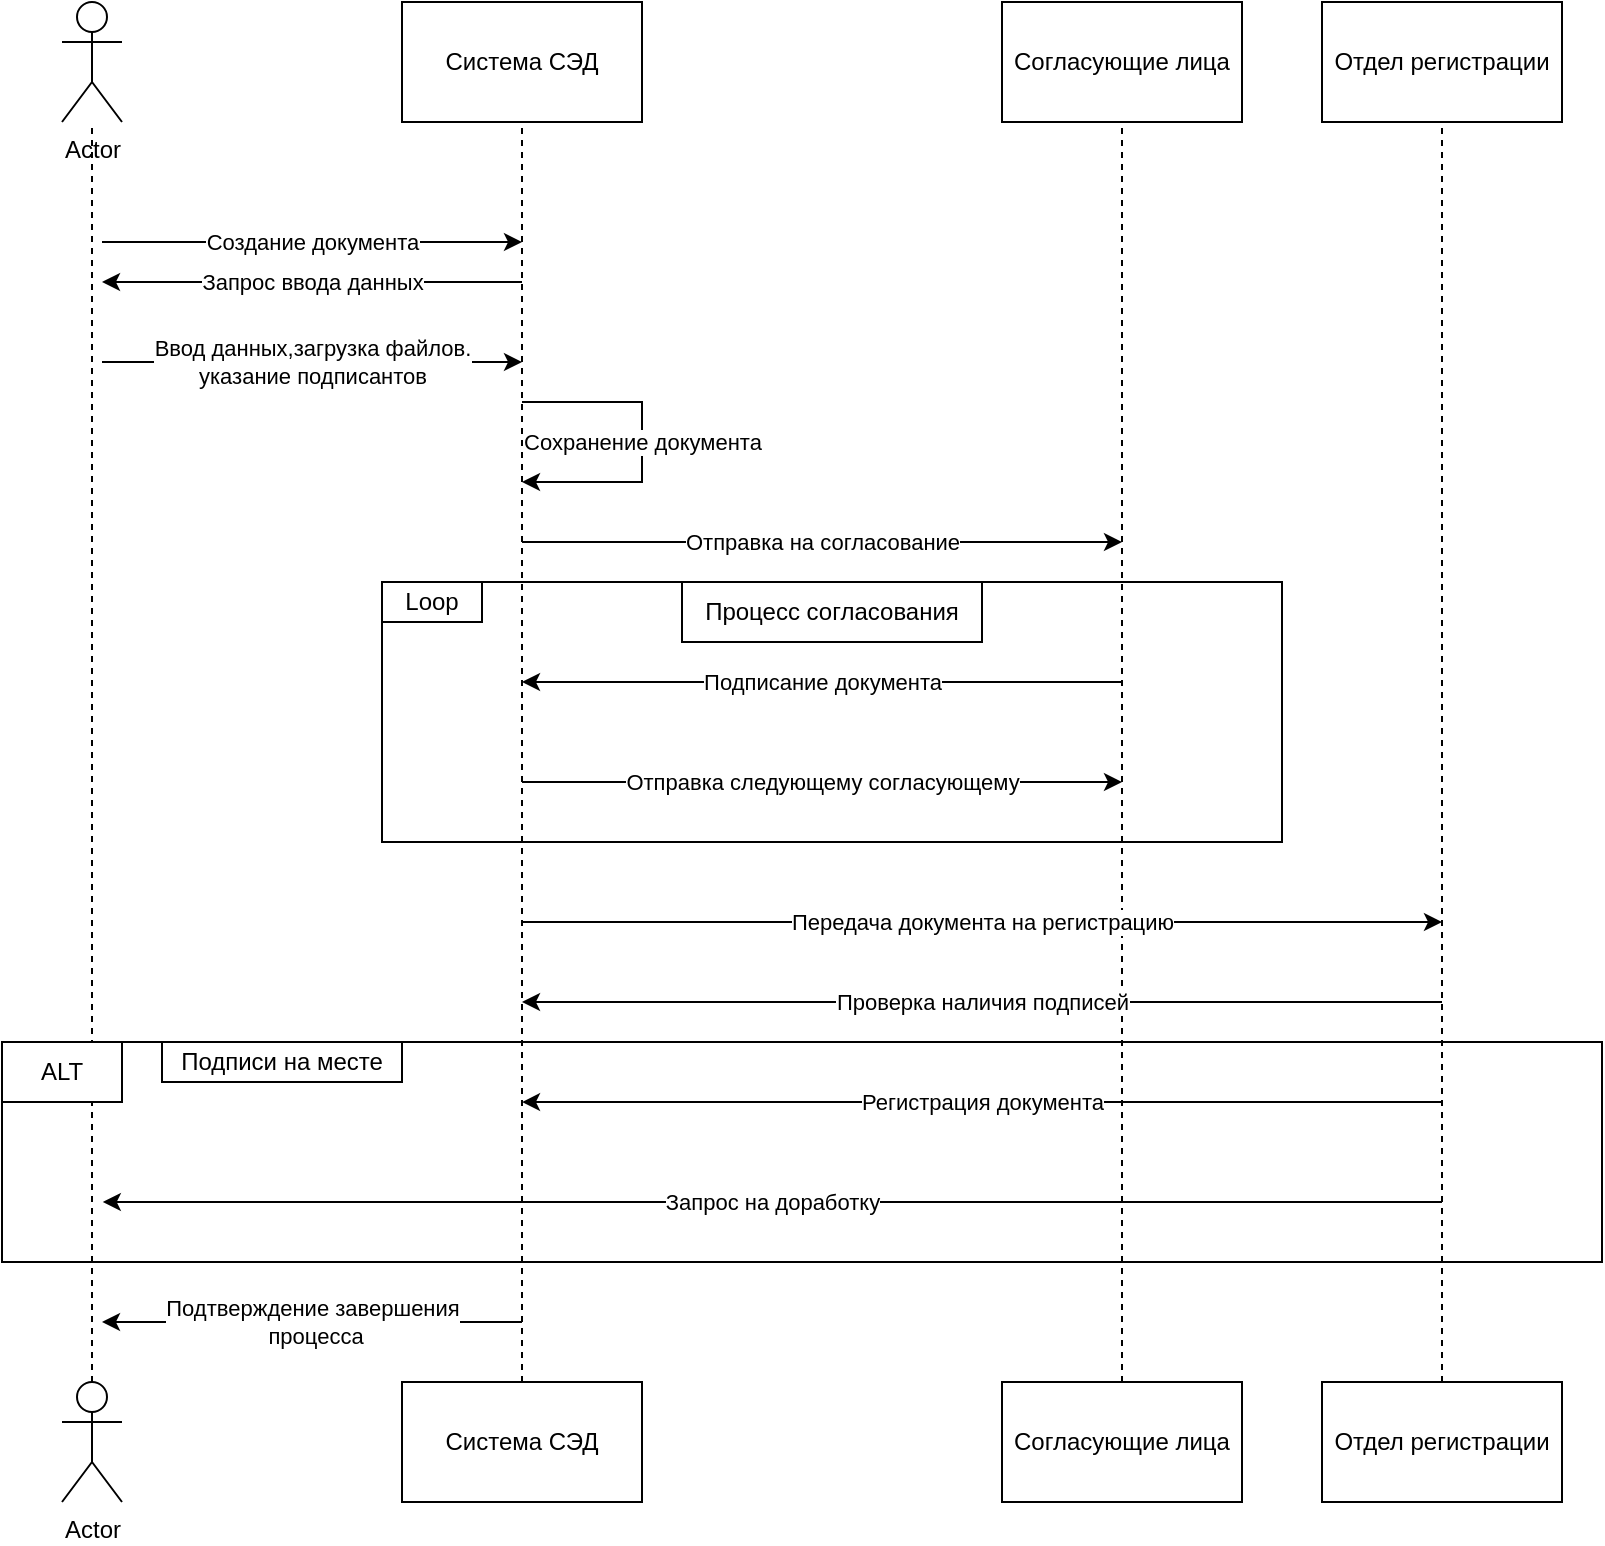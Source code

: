 <mxfile version="26.0.9" pages="2">
  <diagram name="•&#x9;диаграмма последовательности " id="3fsgtf9XFC2bg-ur5ALi">
    <mxGraphModel dx="2074" dy="1196" grid="1" gridSize="10" guides="1" tooltips="1" connect="1" arrows="1" fold="1" page="1" pageScale="1" pageWidth="827" pageHeight="1169" math="0" shadow="0">
      <root>
        <mxCell id="0" />
        <mxCell id="1" parent="0" />
        <mxCell id="FIPRH3M7J4RwHDj5WbLI-22" value="" style="rounded=0;whiteSpace=wrap;html=1;fillColor=none;" vertex="1" parent="1">
          <mxGeometry x="270" y="370" width="450" height="130" as="geometry" />
        </mxCell>
        <mxCell id="FIPRH3M7J4RwHDj5WbLI-1" value="Actor" style="shape=umlActor;verticalLabelPosition=bottom;verticalAlign=top;html=1;outlineConnect=0;" vertex="1" parent="1">
          <mxGeometry x="110" y="80" width="30" height="60" as="geometry" />
        </mxCell>
        <mxCell id="FIPRH3M7J4RwHDj5WbLI-2" value="Actor" style="shape=umlActor;verticalLabelPosition=bottom;verticalAlign=top;html=1;outlineConnect=0;" vertex="1" parent="1">
          <mxGeometry x="110" y="770" width="30" height="60" as="geometry" />
        </mxCell>
        <mxCell id="FIPRH3M7J4RwHDj5WbLI-3" value="" style="endArrow=none;dashed=1;html=1;rounded=0;exitX=0.5;exitY=0;exitDx=0;exitDy=0;entryX=0.5;entryY=1;entryDx=0;entryDy=0;" edge="1" parent="1" source="FIPRH3M7J4RwHDj5WbLI-5" target="FIPRH3M7J4RwHDj5WbLI-4">
          <mxGeometry width="50" height="50" relative="1" as="geometry">
            <mxPoint x="346" y="740" as="sourcePoint" />
            <mxPoint x="346" y="140" as="targetPoint" />
          </mxGeometry>
        </mxCell>
        <mxCell id="FIPRH3M7J4RwHDj5WbLI-4" value="Система СЭД" style="rounded=0;whiteSpace=wrap;html=1;" vertex="1" parent="1">
          <mxGeometry x="280" y="80" width="120" height="60" as="geometry" />
        </mxCell>
        <mxCell id="FIPRH3M7J4RwHDj5WbLI-5" value="Система СЭД" style="rounded=0;whiteSpace=wrap;html=1;" vertex="1" parent="1">
          <mxGeometry x="280" y="770" width="120" height="60" as="geometry" />
        </mxCell>
        <mxCell id="FIPRH3M7J4RwHDj5WbLI-6" value="" style="endArrow=none;dashed=1;html=1;rounded=0;exitX=0.5;exitY=0;exitDx=0;exitDy=0;entryX=0.5;entryY=1;entryDx=0;entryDy=0;" edge="1" parent="1" source="FIPRH3M7J4RwHDj5WbLI-11">
          <mxGeometry width="50" height="50" relative="1" as="geometry">
            <mxPoint x="640" y="740" as="sourcePoint" />
            <mxPoint x="640" y="140" as="targetPoint" />
          </mxGeometry>
        </mxCell>
        <mxCell id="FIPRH3M7J4RwHDj5WbLI-10" value="Согласующие лица" style="rounded=0;whiteSpace=wrap;html=1;" vertex="1" parent="1">
          <mxGeometry x="580" y="80" width="120" height="60" as="geometry" />
        </mxCell>
        <mxCell id="FIPRH3M7J4RwHDj5WbLI-11" value="Согласующие лица" style="rounded=0;whiteSpace=wrap;html=1;" vertex="1" parent="1">
          <mxGeometry x="580" y="770" width="120" height="60" as="geometry" />
        </mxCell>
        <mxCell id="FIPRH3M7J4RwHDj5WbLI-13" value="" style="endArrow=none;dashed=1;html=1;rounded=0;entryX=0.5;entryY=1;entryDx=0;entryDy=0;exitX=0.5;exitY=0;exitDx=0;exitDy=0;" edge="1" parent="1" source="FIPRH3M7J4RwHDj5WbLI-15">
          <mxGeometry width="50" height="50" relative="1" as="geometry">
            <mxPoint x="800" y="740" as="sourcePoint" />
            <mxPoint x="800" y="140" as="targetPoint" />
          </mxGeometry>
        </mxCell>
        <mxCell id="FIPRH3M7J4RwHDj5WbLI-14" value="Отдел регистрации" style="rounded=0;whiteSpace=wrap;html=1;" vertex="1" parent="1">
          <mxGeometry x="740" y="80" width="120" height="60" as="geometry" />
        </mxCell>
        <mxCell id="FIPRH3M7J4RwHDj5WbLI-15" value="Отдел регистрации" style="rounded=0;whiteSpace=wrap;html=1;" vertex="1" parent="1">
          <mxGeometry x="740" y="770" width="120" height="60" as="geometry" />
        </mxCell>
        <mxCell id="FIPRH3M7J4RwHDj5WbLI-16" value="" style="endArrow=none;dashed=1;html=1;rounded=0;exitX=0.5;exitY=0;exitDx=0;exitDy=0;exitPerimeter=0;" edge="1" parent="1" source="FIPRH3M7J4RwHDj5WbLI-2" target="FIPRH3M7J4RwHDj5WbLI-1">
          <mxGeometry width="50" height="50" relative="1" as="geometry">
            <mxPoint x="130" y="390" as="sourcePoint" />
            <mxPoint x="180" y="340" as="targetPoint" />
          </mxGeometry>
        </mxCell>
        <mxCell id="FIPRH3M7J4RwHDj5WbLI-17" value="Создание документа" style="endArrow=classic;html=1;rounded=0;" edge="1" parent="1">
          <mxGeometry width="50" height="50" relative="1" as="geometry">
            <mxPoint x="130" y="200" as="sourcePoint" />
            <mxPoint x="340" y="200" as="targetPoint" />
          </mxGeometry>
        </mxCell>
        <mxCell id="FIPRH3M7J4RwHDj5WbLI-18" value="Запрос ввода данных" style="endArrow=classic;html=1;rounded=0;" edge="1" parent="1">
          <mxGeometry width="50" height="50" relative="1" as="geometry">
            <mxPoint x="340" y="220" as="sourcePoint" />
            <mxPoint x="130" y="220" as="targetPoint" />
          </mxGeometry>
        </mxCell>
        <mxCell id="FIPRH3M7J4RwHDj5WbLI-19" value="Ввод данных,загрузка файлов.&lt;div&gt;указание подписантов&lt;/div&gt;" style="endArrow=classic;html=1;rounded=0;" edge="1" parent="1">
          <mxGeometry width="50" height="50" relative="1" as="geometry">
            <mxPoint x="130" y="260" as="sourcePoint" />
            <mxPoint x="340" y="260" as="targetPoint" />
          </mxGeometry>
        </mxCell>
        <mxCell id="FIPRH3M7J4RwHDj5WbLI-20" value="Сохранение документа" style="endArrow=classic;html=1;rounded=0;" edge="1" parent="1">
          <mxGeometry width="50" height="50" relative="1" as="geometry">
            <mxPoint x="340" y="280" as="sourcePoint" />
            <mxPoint x="340" y="320" as="targetPoint" />
            <Array as="points">
              <mxPoint x="400" y="280" />
              <mxPoint x="400" y="320" />
            </Array>
          </mxGeometry>
        </mxCell>
        <mxCell id="FIPRH3M7J4RwHDj5WbLI-21" value="Отправка на согласование" style="endArrow=classic;html=1;rounded=0;" edge="1" parent="1">
          <mxGeometry width="50" height="50" relative="1" as="geometry">
            <mxPoint x="340" y="350" as="sourcePoint" />
            <mxPoint x="640" y="350" as="targetPoint" />
          </mxGeometry>
        </mxCell>
        <mxCell id="FIPRH3M7J4RwHDj5WbLI-23" value="Отправка следующему согласующему" style="endArrow=classic;html=1;rounded=0;" edge="1" parent="1">
          <mxGeometry width="50" height="50" relative="1" as="geometry">
            <mxPoint x="340" y="470" as="sourcePoint" />
            <mxPoint x="640" y="470" as="targetPoint" />
          </mxGeometry>
        </mxCell>
        <mxCell id="FIPRH3M7J4RwHDj5WbLI-24" value="Подписание документа" style="endArrow=classic;html=1;rounded=0;" edge="1" parent="1">
          <mxGeometry width="50" height="50" relative="1" as="geometry">
            <mxPoint x="640" y="420" as="sourcePoint" />
            <mxPoint x="340" y="420" as="targetPoint" />
          </mxGeometry>
        </mxCell>
        <mxCell id="FIPRH3M7J4RwHDj5WbLI-25" value="Передача документа на регистрацию" style="endArrow=classic;html=1;rounded=0;" edge="1" parent="1">
          <mxGeometry width="50" height="50" relative="1" as="geometry">
            <mxPoint x="340" y="540" as="sourcePoint" />
            <mxPoint x="800" y="540" as="targetPoint" />
          </mxGeometry>
        </mxCell>
        <mxCell id="FIPRH3M7J4RwHDj5WbLI-26" value="Проверка наличия подписей" style="endArrow=classic;html=1;rounded=0;" edge="1" parent="1">
          <mxGeometry width="50" height="50" relative="1" as="geometry">
            <mxPoint x="800" y="580" as="sourcePoint" />
            <mxPoint x="340" y="580" as="targetPoint" />
          </mxGeometry>
        </mxCell>
        <mxCell id="FIPRH3M7J4RwHDj5WbLI-27" value="Процесс согласования" style="text;html=1;align=center;verticalAlign=middle;whiteSpace=wrap;rounded=0;perimeterSpacing=1;strokeColor=default;" vertex="1" parent="1">
          <mxGeometry x="420" y="370" width="150" height="30" as="geometry" />
        </mxCell>
        <mxCell id="FIPRH3M7J4RwHDj5WbLI-28" value="Loop" style="rounded=0;whiteSpace=wrap;html=1;strokeColor=default;fillColor=none;" vertex="1" parent="1">
          <mxGeometry x="270" y="370" width="50" height="20" as="geometry" />
        </mxCell>
        <mxCell id="FIPRH3M7J4RwHDj5WbLI-29" value="" style="rounded=0;whiteSpace=wrap;html=1;fillColor=none;" vertex="1" parent="1">
          <mxGeometry x="80" y="600" width="800" height="110" as="geometry" />
        </mxCell>
        <mxCell id="FIPRH3M7J4RwHDj5WbLI-30" value="Регистрация документа" style="endArrow=classic;html=1;rounded=0;entryX=0.325;entryY=0.273;entryDx=0;entryDy=0;entryPerimeter=0;exitX=0.9;exitY=0.273;exitDx=0;exitDy=0;exitPerimeter=0;" edge="1" parent="1" source="FIPRH3M7J4RwHDj5WbLI-29" target="FIPRH3M7J4RwHDj5WbLI-29">
          <mxGeometry width="50" height="50" relative="1" as="geometry">
            <mxPoint x="550" y="630" as="sourcePoint" />
            <mxPoint x="595.714" y="650" as="targetPoint" />
          </mxGeometry>
        </mxCell>
        <mxCell id="FIPRH3M7J4RwHDj5WbLI-31" value="Запрос на доработку" style="endArrow=classic;html=1;rounded=0;entryX=0.063;entryY=0.727;entryDx=0;entryDy=0;entryPerimeter=0;" edge="1" parent="1" target="FIPRH3M7J4RwHDj5WbLI-29">
          <mxGeometry width="50" height="50" relative="1" as="geometry">
            <mxPoint x="800" y="680" as="sourcePoint" />
            <mxPoint x="450" y="690" as="targetPoint" />
          </mxGeometry>
        </mxCell>
        <mxCell id="FIPRH3M7J4RwHDj5WbLI-32" value="ALT" style="rounded=0;whiteSpace=wrap;html=1;" vertex="1" parent="1">
          <mxGeometry x="80" y="600" width="60" height="30" as="geometry" />
        </mxCell>
        <mxCell id="FIPRH3M7J4RwHDj5WbLI-33" value="Подписи на месте" style="rounded=0;whiteSpace=wrap;html=1;" vertex="1" parent="1">
          <mxGeometry x="160" y="600" width="120" height="20" as="geometry" />
        </mxCell>
        <mxCell id="FIPRH3M7J4RwHDj5WbLI-34" value="Подтверждение завершения&lt;div&gt;&amp;nbsp;процесса&lt;/div&gt;" style="endArrow=classic;html=1;rounded=0;" edge="1" parent="1">
          <mxGeometry width="50" height="50" relative="1" as="geometry">
            <mxPoint x="340" y="740" as="sourcePoint" />
            <mxPoint x="130" y="740" as="targetPoint" />
          </mxGeometry>
        </mxCell>
      </root>
    </mxGraphModel>
  </diagram>
  <diagram id="MHQK5sNarwNzSTlgLYcN" name="Страница — 2">
    <mxGraphModel dx="3084" dy="825" grid="1" gridSize="10" guides="1" tooltips="1" connect="1" arrows="1" fold="1" page="1" pageScale="1" pageWidth="827" pageHeight="1169" math="0" shadow="0">
      <root>
        <mxCell id="0" />
        <mxCell id="1" parent="0" />
        <mxCell id="sPKU5bJrB0sXGVb8daKM-2" value="[dbo].[AddInfo]" style="shape=table;startSize=30;container=1;collapsible=1;childLayout=tableLayout;fixedRows=1;rowLines=0;fontStyle=1;align=center;resizeLast=1;" vertex="1" parent="1">
          <mxGeometry x="-45" y="870" width="290" height="210" as="geometry" />
        </mxCell>
        <mxCell id="sPKU5bJrB0sXGVb8daKM-3" value="" style="shape=tableRow;horizontal=0;startSize=0;swimlaneHead=0;swimlaneBody=0;fillColor=none;collapsible=0;dropTarget=0;points=[[0,0.5],[1,0.5]];portConstraint=eastwest;strokeColor=inherit;top=0;left=0;right=0;bottom=1;" vertex="1" parent="sPKU5bJrB0sXGVb8daKM-2">
          <mxGeometry y="30" width="290" height="30" as="geometry" />
        </mxCell>
        <mxCell id="sPKU5bJrB0sXGVb8daKM-4" value="PK" style="shape=partialRectangle;overflow=hidden;connectable=0;fillColor=none;strokeColor=inherit;top=0;left=0;bottom=0;right=0;fontStyle=1;" vertex="1" parent="sPKU5bJrB0sXGVb8daKM-3">
          <mxGeometry width="30" height="30" as="geometry">
            <mxRectangle width="30" height="30" as="alternateBounds" />
          </mxGeometry>
        </mxCell>
        <mxCell id="sPKU5bJrB0sXGVb8daKM-5" value="CONSTRAINT [PK_AddInfo]  CLUSTERED" style="shape=partialRectangle;overflow=hidden;connectable=0;fillColor=none;align=left;strokeColor=inherit;top=0;left=0;bottom=0;right=0;spacingLeft=6;fontStyle=5;" vertex="1" parent="sPKU5bJrB0sXGVb8daKM-3">
          <mxGeometry x="30" width="260" height="30" as="geometry">
            <mxRectangle width="260" height="30" as="alternateBounds" />
          </mxGeometry>
        </mxCell>
        <mxCell id="sPKU5bJrB0sXGVb8daKM-6" value="" style="shape=tableRow;horizontal=0;startSize=0;swimlaneHead=0;swimlaneBody=0;fillColor=none;collapsible=0;dropTarget=0;points=[[0,0.5],[1,0.5]];portConstraint=eastwest;strokeColor=inherit;top=0;left=0;right=0;bottom=0;" vertex="1" parent="sPKU5bJrB0sXGVb8daKM-2">
          <mxGeometry y="60" width="290" height="30" as="geometry" />
        </mxCell>
        <mxCell id="sPKU5bJrB0sXGVb8daKM-7" value="" style="shape=partialRectangle;overflow=hidden;connectable=0;fillColor=none;strokeColor=inherit;top=0;left=0;bottom=0;right=0;" vertex="1" parent="sPKU5bJrB0sXGVb8daKM-6">
          <mxGeometry width="30" height="30" as="geometry">
            <mxRectangle width="30" height="30" as="alternateBounds" />
          </mxGeometry>
        </mxCell>
        <mxCell id="sPKU5bJrB0sXGVb8daKM-8" value="[Id] [int] IDENTITY(1,1) NOT NULL" style="shape=partialRectangle;overflow=hidden;connectable=0;fillColor=none;align=left;strokeColor=inherit;top=0;left=0;bottom=0;right=0;spacingLeft=6;" vertex="1" parent="sPKU5bJrB0sXGVb8daKM-6">
          <mxGeometry x="30" width="260" height="30" as="geometry">
            <mxRectangle width="260" height="30" as="alternateBounds" />
          </mxGeometry>
        </mxCell>
        <mxCell id="sPKU5bJrB0sXGVb8daKM-9" value="" style="shape=tableRow;horizontal=0;startSize=0;swimlaneHead=0;swimlaneBody=0;fillColor=none;collapsible=0;dropTarget=0;points=[[0,0.5],[1,0.5]];portConstraint=eastwest;strokeColor=inherit;top=0;left=0;right=0;bottom=0;" vertex="1" parent="sPKU5bJrB0sXGVb8daKM-2">
          <mxGeometry y="90" width="290" height="30" as="geometry" />
        </mxCell>
        <mxCell id="sPKU5bJrB0sXGVb8daKM-10" value="" style="shape=partialRectangle;overflow=hidden;connectable=0;fillColor=none;strokeColor=inherit;top=0;left=0;bottom=0;right=0;" vertex="1" parent="sPKU5bJrB0sXGVb8daKM-9">
          <mxGeometry width="30" height="30" as="geometry">
            <mxRectangle width="30" height="30" as="alternateBounds" />
          </mxGeometry>
        </mxCell>
        <mxCell id="sPKU5bJrB0sXGVb8daKM-11" value="[IdEmployee] [int] NULL" style="shape=partialRectangle;overflow=hidden;connectable=0;fillColor=none;align=left;strokeColor=inherit;top=0;left=0;bottom=0;right=0;spacingLeft=6;" vertex="1" parent="sPKU5bJrB0sXGVb8daKM-9">
          <mxGeometry x="30" width="260" height="30" as="geometry">
            <mxRectangle width="260" height="30" as="alternateBounds" />
          </mxGeometry>
        </mxCell>
        <mxCell id="sPKU5bJrB0sXGVb8daKM-12" value="" style="shape=tableRow;horizontal=0;startSize=0;swimlaneHead=0;swimlaneBody=0;fillColor=none;collapsible=0;dropTarget=0;points=[[0,0.5],[1,0.5]];portConstraint=eastwest;strokeColor=inherit;top=0;left=0;right=0;bottom=0;" vertex="1" parent="sPKU5bJrB0sXGVb8daKM-2">
          <mxGeometry y="120" width="290" height="30" as="geometry" />
        </mxCell>
        <mxCell id="sPKU5bJrB0sXGVb8daKM-13" value="" style="shape=partialRectangle;overflow=hidden;connectable=0;fillColor=none;strokeColor=inherit;top=0;left=0;bottom=0;right=0;" vertex="1" parent="sPKU5bJrB0sXGVb8daKM-12">
          <mxGeometry width="30" height="30" as="geometry">
            <mxRectangle width="30" height="30" as="alternateBounds" />
          </mxGeometry>
        </mxCell>
        <mxCell id="sPKU5bJrB0sXGVb8daKM-14" value="[PrivatePhone] [int] NULL" style="shape=partialRectangle;overflow=hidden;connectable=0;fillColor=none;align=left;strokeColor=inherit;top=0;left=0;bottom=0;right=0;spacingLeft=6;" vertex="1" parent="sPKU5bJrB0sXGVb8daKM-12">
          <mxGeometry x="30" width="260" height="30" as="geometry">
            <mxRectangle width="260" height="30" as="alternateBounds" />
          </mxGeometry>
        </mxCell>
        <mxCell id="sPKU5bJrB0sXGVb8daKM-15" value="" style="shape=tableRow;horizontal=0;startSize=0;swimlaneHead=0;swimlaneBody=0;fillColor=none;collapsible=0;dropTarget=0;points=[[0,0.5],[1,0.5]];portConstraint=eastwest;strokeColor=inherit;top=0;left=0;right=0;bottom=0;" vertex="1" parent="sPKU5bJrB0sXGVb8daKM-2">
          <mxGeometry y="150" width="290" height="30" as="geometry" />
        </mxCell>
        <mxCell id="sPKU5bJrB0sXGVb8daKM-16" value="" style="shape=partialRectangle;overflow=hidden;connectable=0;fillColor=none;strokeColor=inherit;top=0;left=0;bottom=0;right=0;" vertex="1" parent="sPKU5bJrB0sXGVb8daKM-15">
          <mxGeometry width="30" height="30" as="geometry">
            <mxRectangle width="30" height="30" as="alternateBounds" />
          </mxGeometry>
        </mxCell>
        <mxCell id="sPKU5bJrB0sXGVb8daKM-17" value="[DateBirth] [date] NULL" style="shape=partialRectangle;overflow=hidden;connectable=0;fillColor=none;align=left;strokeColor=inherit;top=0;left=0;bottom=0;right=0;spacingLeft=6;" vertex="1" parent="sPKU5bJrB0sXGVb8daKM-15">
          <mxGeometry x="30" width="260" height="30" as="geometry">
            <mxRectangle width="260" height="30" as="alternateBounds" />
          </mxGeometry>
        </mxCell>
        <mxCell id="sPKU5bJrB0sXGVb8daKM-18" value="" style="shape=tableRow;horizontal=0;startSize=0;swimlaneHead=0;swimlaneBody=0;fillColor=none;collapsible=0;dropTarget=0;points=[[0,0.5],[1,0.5]];portConstraint=eastwest;strokeColor=inherit;top=0;left=0;right=0;bottom=0;" vertex="1" parent="sPKU5bJrB0sXGVb8daKM-2">
          <mxGeometry y="180" width="290" height="30" as="geometry" />
        </mxCell>
        <mxCell id="sPKU5bJrB0sXGVb8daKM-19" value="" style="shape=partialRectangle;overflow=hidden;connectable=0;fillColor=none;strokeColor=inherit;top=0;left=0;bottom=0;right=0;" vertex="1" parent="sPKU5bJrB0sXGVb8daKM-18">
          <mxGeometry width="30" height="30" as="geometry">
            <mxRectangle width="30" height="30" as="alternateBounds" />
          </mxGeometry>
        </mxCell>
        <mxCell id="sPKU5bJrB0sXGVb8daKM-20" value="[Id] ASC" style="shape=partialRectangle;overflow=hidden;connectable=0;fillColor=none;align=left;strokeColor=inherit;top=0;left=0;bottom=0;right=0;spacingLeft=6;" vertex="1" parent="sPKU5bJrB0sXGVb8daKM-18">
          <mxGeometry x="30" width="260" height="30" as="geometry">
            <mxRectangle width="260" height="30" as="alternateBounds" />
          </mxGeometry>
        </mxCell>
        <mxCell id="sPKU5bJrB0sXGVb8daKM-21" value="[dbo].[Author]" style="shape=table;startSize=30;container=1;collapsible=1;childLayout=tableLayout;fixedRows=1;rowLines=0;fontStyle=1;align=center;resizeLast=1;" vertex="1" parent="1">
          <mxGeometry x="620" y="485" width="280" height="180" as="geometry" />
        </mxCell>
        <mxCell id="sPKU5bJrB0sXGVb8daKM-22" value="" style="shape=tableRow;horizontal=0;startSize=0;swimlaneHead=0;swimlaneBody=0;fillColor=none;collapsible=0;dropTarget=0;points=[[0,0.5],[1,0.5]];portConstraint=eastwest;strokeColor=inherit;top=0;left=0;right=0;bottom=1;" vertex="1" parent="sPKU5bJrB0sXGVb8daKM-21">
          <mxGeometry y="30" width="280" height="30" as="geometry" />
        </mxCell>
        <mxCell id="sPKU5bJrB0sXGVb8daKM-23" value="PK" style="shape=partialRectangle;overflow=hidden;connectable=0;fillColor=none;strokeColor=inherit;top=0;left=0;bottom=0;right=0;fontStyle=1;" vertex="1" parent="sPKU5bJrB0sXGVb8daKM-22">
          <mxGeometry width="30" height="30" as="geometry">
            <mxRectangle width="30" height="30" as="alternateBounds" />
          </mxGeometry>
        </mxCell>
        <mxCell id="sPKU5bJrB0sXGVb8daKM-24" value="CONSTRAINT [PK_Author]  CLUSTERED" style="shape=partialRectangle;overflow=hidden;connectable=0;fillColor=none;align=left;strokeColor=inherit;top=0;left=0;bottom=0;right=0;spacingLeft=6;fontStyle=5;" vertex="1" parent="sPKU5bJrB0sXGVb8daKM-22">
          <mxGeometry x="30" width="250" height="30" as="geometry">
            <mxRectangle width="250" height="30" as="alternateBounds" />
          </mxGeometry>
        </mxCell>
        <mxCell id="sPKU5bJrB0sXGVb8daKM-25" value="" style="shape=tableRow;horizontal=0;startSize=0;swimlaneHead=0;swimlaneBody=0;fillColor=none;collapsible=0;dropTarget=0;points=[[0,0.5],[1,0.5]];portConstraint=eastwest;strokeColor=inherit;top=0;left=0;right=0;bottom=0;" vertex="1" parent="sPKU5bJrB0sXGVb8daKM-21">
          <mxGeometry y="60" width="280" height="30" as="geometry" />
        </mxCell>
        <mxCell id="sPKU5bJrB0sXGVb8daKM-26" value="" style="shape=partialRectangle;overflow=hidden;connectable=0;fillColor=none;strokeColor=inherit;top=0;left=0;bottom=0;right=0;" vertex="1" parent="sPKU5bJrB0sXGVb8daKM-25">
          <mxGeometry width="30" height="30" as="geometry">
            <mxRectangle width="30" height="30" as="alternateBounds" />
          </mxGeometry>
        </mxCell>
        <mxCell id="sPKU5bJrB0sXGVb8daKM-27" value="[Id] [int] IDENTITY(1,1) NOT NULL" style="shape=partialRectangle;overflow=hidden;connectable=0;fillColor=none;align=left;strokeColor=inherit;top=0;left=0;bottom=0;right=0;spacingLeft=6;" vertex="1" parent="sPKU5bJrB0sXGVb8daKM-25">
          <mxGeometry x="30" width="250" height="30" as="geometry">
            <mxRectangle width="250" height="30" as="alternateBounds" />
          </mxGeometry>
        </mxCell>
        <mxCell id="sPKU5bJrB0sXGVb8daKM-28" value="" style="shape=tableRow;horizontal=0;startSize=0;swimlaneHead=0;swimlaneBody=0;fillColor=none;collapsible=0;dropTarget=0;points=[[0,0.5],[1,0.5]];portConstraint=eastwest;strokeColor=inherit;top=0;left=0;right=0;bottom=0;" vertex="1" parent="sPKU5bJrB0sXGVb8daKM-21">
          <mxGeometry y="90" width="280" height="30" as="geometry" />
        </mxCell>
        <mxCell id="sPKU5bJrB0sXGVb8daKM-29" value="" style="shape=partialRectangle;overflow=hidden;connectable=0;fillColor=none;strokeColor=inherit;top=0;left=0;bottom=0;right=0;" vertex="1" parent="sPKU5bJrB0sXGVb8daKM-28">
          <mxGeometry width="30" height="30" as="geometry">
            <mxRectangle width="30" height="30" as="alternateBounds" />
          </mxGeometry>
        </mxCell>
        <mxCell id="sPKU5bJrB0sXGVb8daKM-30" value="[Name] [nvarchar](50) NOT NULL" style="shape=partialRectangle;overflow=hidden;connectable=0;fillColor=none;align=left;strokeColor=inherit;top=0;left=0;bottom=0;right=0;spacingLeft=6;" vertex="1" parent="sPKU5bJrB0sXGVb8daKM-28">
          <mxGeometry x="30" width="250" height="30" as="geometry">
            <mxRectangle width="250" height="30" as="alternateBounds" />
          </mxGeometry>
        </mxCell>
        <mxCell id="sPKU5bJrB0sXGVb8daKM-31" value="" style="shape=tableRow;horizontal=0;startSize=0;swimlaneHead=0;swimlaneBody=0;fillColor=none;collapsible=0;dropTarget=0;points=[[0,0.5],[1,0.5]];portConstraint=eastwest;strokeColor=inherit;top=0;left=0;right=0;bottom=0;" vertex="1" parent="sPKU5bJrB0sXGVb8daKM-21">
          <mxGeometry y="120" width="280" height="30" as="geometry" />
        </mxCell>
        <mxCell id="sPKU5bJrB0sXGVb8daKM-32" value="" style="shape=partialRectangle;overflow=hidden;connectable=0;fillColor=none;strokeColor=inherit;top=0;left=0;bottom=0;right=0;" vertex="1" parent="sPKU5bJrB0sXGVb8daKM-31">
          <mxGeometry width="30" height="30" as="geometry">
            <mxRectangle width="30" height="30" as="alternateBounds" />
          </mxGeometry>
        </mxCell>
        <mxCell id="sPKU5bJrB0sXGVb8daKM-33" value="[Positions] [int] NOT NULL" style="shape=partialRectangle;overflow=hidden;connectable=0;fillColor=none;align=left;strokeColor=inherit;top=0;left=0;bottom=0;right=0;spacingLeft=6;" vertex="1" parent="sPKU5bJrB0sXGVb8daKM-31">
          <mxGeometry x="30" width="250" height="30" as="geometry">
            <mxRectangle width="250" height="30" as="alternateBounds" />
          </mxGeometry>
        </mxCell>
        <mxCell id="sPKU5bJrB0sXGVb8daKM-34" value="" style="shape=tableRow;horizontal=0;startSize=0;swimlaneHead=0;swimlaneBody=0;fillColor=none;collapsible=0;dropTarget=0;points=[[0,0.5],[1,0.5]];portConstraint=eastwest;strokeColor=inherit;top=0;left=0;right=0;bottom=0;" vertex="1" parent="sPKU5bJrB0sXGVb8daKM-21">
          <mxGeometry y="150" width="280" height="30" as="geometry" />
        </mxCell>
        <mxCell id="sPKU5bJrB0sXGVb8daKM-35" value="" style="shape=partialRectangle;overflow=hidden;connectable=0;fillColor=none;strokeColor=inherit;top=0;left=0;bottom=0;right=0;" vertex="1" parent="sPKU5bJrB0sXGVb8daKM-34">
          <mxGeometry width="30" height="30" as="geometry">
            <mxRectangle width="30" height="30" as="alternateBounds" />
          </mxGeometry>
        </mxCell>
        <mxCell id="sPKU5bJrB0sXGVb8daKM-36" value="[Id] ASC" style="shape=partialRectangle;overflow=hidden;connectable=0;fillColor=none;align=left;strokeColor=inherit;top=0;left=0;bottom=0;right=0;spacingLeft=6;" vertex="1" parent="sPKU5bJrB0sXGVb8daKM-34">
          <mxGeometry x="30" width="250" height="30" as="geometry">
            <mxRectangle width="250" height="30" as="alternateBounds" />
          </mxGeometry>
        </mxCell>
        <mxCell id="sPKU5bJrB0sXGVb8daKM-37" value="[dbo].[Cabinets]" style="shape=table;startSize=30;container=1;collapsible=1;childLayout=tableLayout;fixedRows=1;rowLines=0;fontStyle=1;align=center;resizeLast=1;" vertex="1" parent="1">
          <mxGeometry x="-45" y="1620" width="290" height="150" as="geometry" />
        </mxCell>
        <mxCell id="sPKU5bJrB0sXGVb8daKM-38" value="" style="shape=tableRow;horizontal=0;startSize=0;swimlaneHead=0;swimlaneBody=0;fillColor=none;collapsible=0;dropTarget=0;points=[[0,0.5],[1,0.5]];portConstraint=eastwest;strokeColor=inherit;top=0;left=0;right=0;bottom=1;" vertex="1" parent="sPKU5bJrB0sXGVb8daKM-37">
          <mxGeometry y="30" width="290" height="30" as="geometry" />
        </mxCell>
        <mxCell id="sPKU5bJrB0sXGVb8daKM-39" value="PK" style="shape=partialRectangle;overflow=hidden;connectable=0;fillColor=none;strokeColor=inherit;top=0;left=0;bottom=0;right=0;fontStyle=1;" vertex="1" parent="sPKU5bJrB0sXGVb8daKM-38">
          <mxGeometry width="30" height="30" as="geometry">
            <mxRectangle width="30" height="30" as="alternateBounds" />
          </mxGeometry>
        </mxCell>
        <mxCell id="sPKU5bJrB0sXGVb8daKM-40" value="CONSTRAINT [PK_Cabinets]  CLUSTERED" style="shape=partialRectangle;overflow=hidden;connectable=0;fillColor=none;align=left;strokeColor=inherit;top=0;left=0;bottom=0;right=0;spacingLeft=6;fontStyle=5;" vertex="1" parent="sPKU5bJrB0sXGVb8daKM-38">
          <mxGeometry x="30" width="260" height="30" as="geometry">
            <mxRectangle width="260" height="30" as="alternateBounds" />
          </mxGeometry>
        </mxCell>
        <mxCell id="sPKU5bJrB0sXGVb8daKM-41" value="" style="shape=tableRow;horizontal=0;startSize=0;swimlaneHead=0;swimlaneBody=0;fillColor=none;collapsible=0;dropTarget=0;points=[[0,0.5],[1,0.5]];portConstraint=eastwest;strokeColor=inherit;top=0;left=0;right=0;bottom=0;" vertex="1" parent="sPKU5bJrB0sXGVb8daKM-37">
          <mxGeometry y="60" width="290" height="30" as="geometry" />
        </mxCell>
        <mxCell id="sPKU5bJrB0sXGVb8daKM-42" value="" style="shape=partialRectangle;overflow=hidden;connectable=0;fillColor=none;strokeColor=inherit;top=0;left=0;bottom=0;right=0;" vertex="1" parent="sPKU5bJrB0sXGVb8daKM-41">
          <mxGeometry width="30" height="30" as="geometry">
            <mxRectangle width="30" height="30" as="alternateBounds" />
          </mxGeometry>
        </mxCell>
        <mxCell id="sPKU5bJrB0sXGVb8daKM-43" value="[Id] [int] IDENTITY(1,1) NOT NULL" style="shape=partialRectangle;overflow=hidden;connectable=0;fillColor=none;align=left;strokeColor=inherit;top=0;left=0;bottom=0;right=0;spacingLeft=6;" vertex="1" parent="sPKU5bJrB0sXGVb8daKM-41">
          <mxGeometry x="30" width="260" height="30" as="geometry">
            <mxRectangle width="260" height="30" as="alternateBounds" />
          </mxGeometry>
        </mxCell>
        <mxCell id="sPKU5bJrB0sXGVb8daKM-44" value="" style="shape=tableRow;horizontal=0;startSize=0;swimlaneHead=0;swimlaneBody=0;fillColor=none;collapsible=0;dropTarget=0;points=[[0,0.5],[1,0.5]];portConstraint=eastwest;strokeColor=inherit;top=0;left=0;right=0;bottom=0;" vertex="1" parent="sPKU5bJrB0sXGVb8daKM-37">
          <mxGeometry y="90" width="290" height="30" as="geometry" />
        </mxCell>
        <mxCell id="sPKU5bJrB0sXGVb8daKM-45" value="" style="shape=partialRectangle;overflow=hidden;connectable=0;fillColor=none;strokeColor=inherit;top=0;left=0;bottom=0;right=0;" vertex="1" parent="sPKU5bJrB0sXGVb8daKM-44">
          <mxGeometry width="30" height="30" as="geometry">
            <mxRectangle width="30" height="30" as="alternateBounds" />
          </mxGeometry>
        </mxCell>
        <mxCell id="sPKU5bJrB0sXGVb8daKM-46" value="[Name] [nvarchar](50) NULL" style="shape=partialRectangle;overflow=hidden;connectable=0;fillColor=none;align=left;strokeColor=inherit;top=0;left=0;bottom=0;right=0;spacingLeft=6;" vertex="1" parent="sPKU5bJrB0sXGVb8daKM-44">
          <mxGeometry x="30" width="260" height="30" as="geometry">
            <mxRectangle width="260" height="30" as="alternateBounds" />
          </mxGeometry>
        </mxCell>
        <mxCell id="sPKU5bJrB0sXGVb8daKM-47" value="" style="shape=tableRow;horizontal=0;startSize=0;swimlaneHead=0;swimlaneBody=0;fillColor=none;collapsible=0;dropTarget=0;points=[[0,0.5],[1,0.5]];portConstraint=eastwest;strokeColor=inherit;top=0;left=0;right=0;bottom=0;" vertex="1" parent="sPKU5bJrB0sXGVb8daKM-37">
          <mxGeometry y="120" width="290" height="30" as="geometry" />
        </mxCell>
        <mxCell id="sPKU5bJrB0sXGVb8daKM-48" value="" style="shape=partialRectangle;overflow=hidden;connectable=0;fillColor=none;strokeColor=inherit;top=0;left=0;bottom=0;right=0;" vertex="1" parent="sPKU5bJrB0sXGVb8daKM-47">
          <mxGeometry width="30" height="30" as="geometry">
            <mxRectangle width="30" height="30" as="alternateBounds" />
          </mxGeometry>
        </mxCell>
        <mxCell id="sPKU5bJrB0sXGVb8daKM-49" value="[Id] ASC" style="shape=partialRectangle;overflow=hidden;connectable=0;fillColor=none;align=left;strokeColor=inherit;top=0;left=0;bottom=0;right=0;spacingLeft=6;" vertex="1" parent="sPKU5bJrB0sXGVb8daKM-47">
          <mxGeometry x="30" width="260" height="30" as="geometry">
            <mxRectangle width="260" height="30" as="alternateBounds" />
          </mxGeometry>
        </mxCell>
        <mxCell id="sPKU5bJrB0sXGVb8daKM-50" value="[dbo].[CalendarEvent]" style="shape=table;startSize=30;container=1;collapsible=1;childLayout=tableLayout;fixedRows=1;rowLines=0;fontStyle=1;align=center;resizeLast=1;" vertex="1" parent="1">
          <mxGeometry x="430" y="1180" width="320" height="270" as="geometry" />
        </mxCell>
        <mxCell id="sPKU5bJrB0sXGVb8daKM-51" value="" style="shape=tableRow;horizontal=0;startSize=0;swimlaneHead=0;swimlaneBody=0;fillColor=none;collapsible=0;dropTarget=0;points=[[0,0.5],[1,0.5]];portConstraint=eastwest;strokeColor=inherit;top=0;left=0;right=0;bottom=1;" vertex="1" parent="sPKU5bJrB0sXGVb8daKM-50">
          <mxGeometry y="30" width="320" height="30" as="geometry" />
        </mxCell>
        <mxCell id="sPKU5bJrB0sXGVb8daKM-52" value="PK" style="shape=partialRectangle;overflow=hidden;connectable=0;fillColor=none;strokeColor=inherit;top=0;left=0;bottom=0;right=0;fontStyle=1;" vertex="1" parent="sPKU5bJrB0sXGVb8daKM-51">
          <mxGeometry width="30" height="30" as="geometry">
            <mxRectangle width="30" height="30" as="alternateBounds" />
          </mxGeometry>
        </mxCell>
        <mxCell id="sPKU5bJrB0sXGVb8daKM-53" value="CONSTRAINT [PK_CalendarTraining]  CLUSTERED" style="shape=partialRectangle;overflow=hidden;connectable=0;fillColor=none;align=left;strokeColor=inherit;top=0;left=0;bottom=0;right=0;spacingLeft=6;fontStyle=5;" vertex="1" parent="sPKU5bJrB0sXGVb8daKM-51">
          <mxGeometry x="30" width="290" height="30" as="geometry">
            <mxRectangle width="290" height="30" as="alternateBounds" />
          </mxGeometry>
        </mxCell>
        <mxCell id="sPKU5bJrB0sXGVb8daKM-54" value="" style="shape=tableRow;horizontal=0;startSize=0;swimlaneHead=0;swimlaneBody=0;fillColor=none;collapsible=0;dropTarget=0;points=[[0,0.5],[1,0.5]];portConstraint=eastwest;strokeColor=inherit;top=0;left=0;right=0;bottom=0;" vertex="1" parent="sPKU5bJrB0sXGVb8daKM-50">
          <mxGeometry y="60" width="320" height="30" as="geometry" />
        </mxCell>
        <mxCell id="sPKU5bJrB0sXGVb8daKM-55" value="" style="shape=partialRectangle;overflow=hidden;connectable=0;fillColor=none;strokeColor=inherit;top=0;left=0;bottom=0;right=0;" vertex="1" parent="sPKU5bJrB0sXGVb8daKM-54">
          <mxGeometry width="30" height="30" as="geometry">
            <mxRectangle width="30" height="30" as="alternateBounds" />
          </mxGeometry>
        </mxCell>
        <mxCell id="sPKU5bJrB0sXGVb8daKM-56" value="[Id] [int] IDENTITY(1,1) NOT NULL" style="shape=partialRectangle;overflow=hidden;connectable=0;fillColor=none;align=left;strokeColor=inherit;top=0;left=0;bottom=0;right=0;spacingLeft=6;" vertex="1" parent="sPKU5bJrB0sXGVb8daKM-54">
          <mxGeometry x="30" width="290" height="30" as="geometry">
            <mxRectangle width="290" height="30" as="alternateBounds" />
          </mxGeometry>
        </mxCell>
        <mxCell id="sPKU5bJrB0sXGVb8daKM-57" value="" style="shape=tableRow;horizontal=0;startSize=0;swimlaneHead=0;swimlaneBody=0;fillColor=none;collapsible=0;dropTarget=0;points=[[0,0.5],[1,0.5]];portConstraint=eastwest;strokeColor=inherit;top=0;left=0;right=0;bottom=0;" vertex="1" parent="sPKU5bJrB0sXGVb8daKM-50">
          <mxGeometry y="90" width="320" height="30" as="geometry" />
        </mxCell>
        <mxCell id="sPKU5bJrB0sXGVb8daKM-58" value="" style="shape=partialRectangle;overflow=hidden;connectable=0;fillColor=none;strokeColor=inherit;top=0;left=0;bottom=0;right=0;" vertex="1" parent="sPKU5bJrB0sXGVb8daKM-57">
          <mxGeometry width="30" height="30" as="geometry">
            <mxRectangle width="30" height="30" as="alternateBounds" />
          </mxGeometry>
        </mxCell>
        <mxCell id="sPKU5bJrB0sXGVb8daKM-59" value="[IdEmployees] [int] NOT NULL" style="shape=partialRectangle;overflow=hidden;connectable=0;fillColor=none;align=left;strokeColor=inherit;top=0;left=0;bottom=0;right=0;spacingLeft=6;" vertex="1" parent="sPKU5bJrB0sXGVb8daKM-57">
          <mxGeometry x="30" width="290" height="30" as="geometry">
            <mxRectangle width="290" height="30" as="alternateBounds" />
          </mxGeometry>
        </mxCell>
        <mxCell id="sPKU5bJrB0sXGVb8daKM-60" value="" style="shape=tableRow;horizontal=0;startSize=0;swimlaneHead=0;swimlaneBody=0;fillColor=none;collapsible=0;dropTarget=0;points=[[0,0.5],[1,0.5]];portConstraint=eastwest;strokeColor=inherit;top=0;left=0;right=0;bottom=0;" vertex="1" parent="sPKU5bJrB0sXGVb8daKM-50">
          <mxGeometry y="120" width="320" height="30" as="geometry" />
        </mxCell>
        <mxCell id="sPKU5bJrB0sXGVb8daKM-61" value="" style="shape=partialRectangle;overflow=hidden;connectable=0;fillColor=none;strokeColor=inherit;top=0;left=0;bottom=0;right=0;" vertex="1" parent="sPKU5bJrB0sXGVb8daKM-60">
          <mxGeometry width="30" height="30" as="geometry">
            <mxRectangle width="30" height="30" as="alternateBounds" />
          </mxGeometry>
        </mxCell>
        <mxCell id="sPKU5bJrB0sXGVb8daKM-62" value="[StartDate] [date] NOT NULL" style="shape=partialRectangle;overflow=hidden;connectable=0;fillColor=none;align=left;strokeColor=inherit;top=0;left=0;bottom=0;right=0;spacingLeft=6;" vertex="1" parent="sPKU5bJrB0sXGVb8daKM-60">
          <mxGeometry x="30" width="290" height="30" as="geometry">
            <mxRectangle width="290" height="30" as="alternateBounds" />
          </mxGeometry>
        </mxCell>
        <mxCell id="sPKU5bJrB0sXGVb8daKM-63" value="" style="shape=tableRow;horizontal=0;startSize=0;swimlaneHead=0;swimlaneBody=0;fillColor=none;collapsible=0;dropTarget=0;points=[[0,0.5],[1,0.5]];portConstraint=eastwest;strokeColor=inherit;top=0;left=0;right=0;bottom=0;" vertex="1" parent="sPKU5bJrB0sXGVb8daKM-50">
          <mxGeometry y="150" width="320" height="30" as="geometry" />
        </mxCell>
        <mxCell id="sPKU5bJrB0sXGVb8daKM-64" value="" style="shape=partialRectangle;overflow=hidden;connectable=0;fillColor=none;strokeColor=inherit;top=0;left=0;bottom=0;right=0;" vertex="1" parent="sPKU5bJrB0sXGVb8daKM-63">
          <mxGeometry width="30" height="30" as="geometry">
            <mxRectangle width="30" height="30" as="alternateBounds" />
          </mxGeometry>
        </mxCell>
        <mxCell id="sPKU5bJrB0sXGVb8daKM-65" value="[EndDate] [date] NOT NULL" style="shape=partialRectangle;overflow=hidden;connectable=0;fillColor=none;align=left;strokeColor=inherit;top=0;left=0;bottom=0;right=0;spacingLeft=6;" vertex="1" parent="sPKU5bJrB0sXGVb8daKM-63">
          <mxGeometry x="30" width="290" height="30" as="geometry">
            <mxRectangle width="290" height="30" as="alternateBounds" />
          </mxGeometry>
        </mxCell>
        <mxCell id="sPKU5bJrB0sXGVb8daKM-66" value="" style="shape=tableRow;horizontal=0;startSize=0;swimlaneHead=0;swimlaneBody=0;fillColor=none;collapsible=0;dropTarget=0;points=[[0,0.5],[1,0.5]];portConstraint=eastwest;strokeColor=inherit;top=0;left=0;right=0;bottom=0;" vertex="1" parent="sPKU5bJrB0sXGVb8daKM-50">
          <mxGeometry y="180" width="320" height="30" as="geometry" />
        </mxCell>
        <mxCell id="sPKU5bJrB0sXGVb8daKM-67" value="" style="shape=partialRectangle;overflow=hidden;connectable=0;fillColor=none;strokeColor=inherit;top=0;left=0;bottom=0;right=0;" vertex="1" parent="sPKU5bJrB0sXGVb8daKM-66">
          <mxGeometry width="30" height="30" as="geometry">
            <mxRectangle width="30" height="30" as="alternateBounds" />
          </mxGeometry>
        </mxCell>
        <mxCell id="sPKU5bJrB0sXGVb8daKM-68" value="[TypeEvent] [int] NOT NULL" style="shape=partialRectangle;overflow=hidden;connectable=0;fillColor=none;align=left;strokeColor=inherit;top=0;left=0;bottom=0;right=0;spacingLeft=6;" vertex="1" parent="sPKU5bJrB0sXGVb8daKM-66">
          <mxGeometry x="30" width="290" height="30" as="geometry">
            <mxRectangle width="290" height="30" as="alternateBounds" />
          </mxGeometry>
        </mxCell>
        <mxCell id="sPKU5bJrB0sXGVb8daKM-69" value="" style="shape=tableRow;horizontal=0;startSize=0;swimlaneHead=0;swimlaneBody=0;fillColor=none;collapsible=0;dropTarget=0;points=[[0,0.5],[1,0.5]];portConstraint=eastwest;strokeColor=inherit;top=0;left=0;right=0;bottom=0;" vertex="1" parent="sPKU5bJrB0sXGVb8daKM-50">
          <mxGeometry y="210" width="320" height="30" as="geometry" />
        </mxCell>
        <mxCell id="sPKU5bJrB0sXGVb8daKM-70" value="" style="shape=partialRectangle;overflow=hidden;connectable=0;fillColor=none;strokeColor=inherit;top=0;left=0;bottom=0;right=0;" vertex="1" parent="sPKU5bJrB0sXGVb8daKM-69">
          <mxGeometry width="30" height="30" as="geometry">
            <mxRectangle width="30" height="30" as="alternateBounds" />
          </mxGeometry>
        </mxCell>
        <mxCell id="sPKU5bJrB0sXGVb8daKM-71" value="[AddInfo] [nvarchar](50) NULL" style="shape=partialRectangle;overflow=hidden;connectable=0;fillColor=none;align=left;strokeColor=inherit;top=0;left=0;bottom=0;right=0;spacingLeft=6;" vertex="1" parent="sPKU5bJrB0sXGVb8daKM-69">
          <mxGeometry x="30" width="290" height="30" as="geometry">
            <mxRectangle width="290" height="30" as="alternateBounds" />
          </mxGeometry>
        </mxCell>
        <mxCell id="sPKU5bJrB0sXGVb8daKM-72" value="" style="shape=tableRow;horizontal=0;startSize=0;swimlaneHead=0;swimlaneBody=0;fillColor=none;collapsible=0;dropTarget=0;points=[[0,0.5],[1,0.5]];portConstraint=eastwest;strokeColor=inherit;top=0;left=0;right=0;bottom=0;" vertex="1" parent="sPKU5bJrB0sXGVb8daKM-50">
          <mxGeometry y="240" width="320" height="30" as="geometry" />
        </mxCell>
        <mxCell id="sPKU5bJrB0sXGVb8daKM-73" value="" style="shape=partialRectangle;overflow=hidden;connectable=0;fillColor=none;strokeColor=inherit;top=0;left=0;bottom=0;right=0;" vertex="1" parent="sPKU5bJrB0sXGVb8daKM-72">
          <mxGeometry width="30" height="30" as="geometry">
            <mxRectangle width="30" height="30" as="alternateBounds" />
          </mxGeometry>
        </mxCell>
        <mxCell id="sPKU5bJrB0sXGVb8daKM-74" value="[Id] ASC" style="shape=partialRectangle;overflow=hidden;connectable=0;fillColor=none;align=left;strokeColor=inherit;top=0;left=0;bottom=0;right=0;spacingLeft=6;" vertex="1" parent="sPKU5bJrB0sXGVb8daKM-72">
          <mxGeometry x="30" width="290" height="30" as="geometry">
            <mxRectangle width="290" height="30" as="alternateBounds" />
          </mxGeometry>
        </mxCell>
        <mxCell id="sPKU5bJrB0sXGVb8daKM-75" value="[dbo].[Candidates]" style="shape=table;startSize=30;container=1;collapsible=1;childLayout=tableLayout;fixedRows=1;rowLines=0;fontStyle=1;align=center;resizeLast=1;" vertex="1" parent="1">
          <mxGeometry x="-830" y="510" width="300" height="270" as="geometry" />
        </mxCell>
        <mxCell id="sPKU5bJrB0sXGVb8daKM-76" value="" style="shape=tableRow;horizontal=0;startSize=0;swimlaneHead=0;swimlaneBody=0;fillColor=none;collapsible=0;dropTarget=0;points=[[0,0.5],[1,0.5]];portConstraint=eastwest;strokeColor=inherit;top=0;left=0;right=0;bottom=1;" vertex="1" parent="sPKU5bJrB0sXGVb8daKM-75">
          <mxGeometry y="30" width="300" height="30" as="geometry" />
        </mxCell>
        <mxCell id="sPKU5bJrB0sXGVb8daKM-77" value="PK" style="shape=partialRectangle;overflow=hidden;connectable=0;fillColor=none;strokeColor=inherit;top=0;left=0;bottom=0;right=0;fontStyle=1;" vertex="1" parent="sPKU5bJrB0sXGVb8daKM-76">
          <mxGeometry width="30" height="30" as="geometry">
            <mxRectangle width="30" height="30" as="alternateBounds" />
          </mxGeometry>
        </mxCell>
        <mxCell id="sPKU5bJrB0sXGVb8daKM-78" value="CONSTRAINT [PK_Candidates]  CLUSTERED" style="shape=partialRectangle;overflow=hidden;connectable=0;fillColor=none;align=left;strokeColor=inherit;top=0;left=0;bottom=0;right=0;spacingLeft=6;fontStyle=5;" vertex="1" parent="sPKU5bJrB0sXGVb8daKM-76">
          <mxGeometry x="30" width="270" height="30" as="geometry">
            <mxRectangle width="270" height="30" as="alternateBounds" />
          </mxGeometry>
        </mxCell>
        <mxCell id="sPKU5bJrB0sXGVb8daKM-79" value="" style="shape=tableRow;horizontal=0;startSize=0;swimlaneHead=0;swimlaneBody=0;fillColor=none;collapsible=0;dropTarget=0;points=[[0,0.5],[1,0.5]];portConstraint=eastwest;strokeColor=inherit;top=0;left=0;right=0;bottom=0;" vertex="1" parent="sPKU5bJrB0sXGVb8daKM-75">
          <mxGeometry y="60" width="300" height="30" as="geometry" />
        </mxCell>
        <mxCell id="sPKU5bJrB0sXGVb8daKM-80" value="" style="shape=partialRectangle;overflow=hidden;connectable=0;fillColor=none;strokeColor=inherit;top=0;left=0;bottom=0;right=0;" vertex="1" parent="sPKU5bJrB0sXGVb8daKM-79">
          <mxGeometry width="30" height="30" as="geometry">
            <mxRectangle width="30" height="30" as="alternateBounds" />
          </mxGeometry>
        </mxCell>
        <mxCell id="sPKU5bJrB0sXGVb8daKM-81" value="[Id] [int] IDENTITY(1,1) NOT NULL" style="shape=partialRectangle;overflow=hidden;connectable=0;fillColor=none;align=left;strokeColor=inherit;top=0;left=0;bottom=0;right=0;spacingLeft=6;" vertex="1" parent="sPKU5bJrB0sXGVb8daKM-79">
          <mxGeometry x="30" width="270" height="30" as="geometry">
            <mxRectangle width="270" height="30" as="alternateBounds" />
          </mxGeometry>
        </mxCell>
        <mxCell id="sPKU5bJrB0sXGVb8daKM-82" value="" style="shape=tableRow;horizontal=0;startSize=0;swimlaneHead=0;swimlaneBody=0;fillColor=none;collapsible=0;dropTarget=0;points=[[0,0.5],[1,0.5]];portConstraint=eastwest;strokeColor=inherit;top=0;left=0;right=0;bottom=0;" vertex="1" parent="sPKU5bJrB0sXGVb8daKM-75">
          <mxGeometry y="90" width="300" height="30" as="geometry" />
        </mxCell>
        <mxCell id="sPKU5bJrB0sXGVb8daKM-83" value="" style="shape=partialRectangle;overflow=hidden;connectable=0;fillColor=none;strokeColor=inherit;top=0;left=0;bottom=0;right=0;" vertex="1" parent="sPKU5bJrB0sXGVb8daKM-82">
          <mxGeometry width="30" height="30" as="geometry">
            <mxRectangle width="30" height="30" as="alternateBounds" />
          </mxGeometry>
        </mxCell>
        <mxCell id="sPKU5bJrB0sXGVb8daKM-84" value="[FullName] [nvarchar](50) NULL" style="shape=partialRectangle;overflow=hidden;connectable=0;fillColor=none;align=left;strokeColor=inherit;top=0;left=0;bottom=0;right=0;spacingLeft=6;" vertex="1" parent="sPKU5bJrB0sXGVb8daKM-82">
          <mxGeometry x="30" width="270" height="30" as="geometry">
            <mxRectangle width="270" height="30" as="alternateBounds" />
          </mxGeometry>
        </mxCell>
        <mxCell id="sPKU5bJrB0sXGVb8daKM-85" value="" style="shape=tableRow;horizontal=0;startSize=0;swimlaneHead=0;swimlaneBody=0;fillColor=none;collapsible=0;dropTarget=0;points=[[0,0.5],[1,0.5]];portConstraint=eastwest;strokeColor=inherit;top=0;left=0;right=0;bottom=0;" vertex="1" parent="sPKU5bJrB0sXGVb8daKM-75">
          <mxGeometry y="120" width="300" height="30" as="geometry" />
        </mxCell>
        <mxCell id="sPKU5bJrB0sXGVb8daKM-86" value="" style="shape=partialRectangle;overflow=hidden;connectable=0;fillColor=none;strokeColor=inherit;top=0;left=0;bottom=0;right=0;" vertex="1" parent="sPKU5bJrB0sXGVb8daKM-85">
          <mxGeometry width="30" height="30" as="geometry">
            <mxRectangle width="30" height="30" as="alternateBounds" />
          </mxGeometry>
        </mxCell>
        <mxCell id="sPKU5bJrB0sXGVb8daKM-87" value="[Rezume] [nvarchar](max) NULL" style="shape=partialRectangle;overflow=hidden;connectable=0;fillColor=none;align=left;strokeColor=inherit;top=0;left=0;bottom=0;right=0;spacingLeft=6;" vertex="1" parent="sPKU5bJrB0sXGVb8daKM-85">
          <mxGeometry x="30" width="270" height="30" as="geometry">
            <mxRectangle width="270" height="30" as="alternateBounds" />
          </mxGeometry>
        </mxCell>
        <mxCell id="sPKU5bJrB0sXGVb8daKM-88" value="" style="shape=tableRow;horizontal=0;startSize=0;swimlaneHead=0;swimlaneBody=0;fillColor=none;collapsible=0;dropTarget=0;points=[[0,0.5],[1,0.5]];portConstraint=eastwest;strokeColor=inherit;top=0;left=0;right=0;bottom=0;" vertex="1" parent="sPKU5bJrB0sXGVb8daKM-75">
          <mxGeometry y="150" width="300" height="30" as="geometry" />
        </mxCell>
        <mxCell id="sPKU5bJrB0sXGVb8daKM-89" value="" style="shape=partialRectangle;overflow=hidden;connectable=0;fillColor=none;strokeColor=inherit;top=0;left=0;bottom=0;right=0;" vertex="1" parent="sPKU5bJrB0sXGVb8daKM-88">
          <mxGeometry width="30" height="30" as="geometry">
            <mxRectangle width="30" height="30" as="alternateBounds" />
          </mxGeometry>
        </mxCell>
        <mxCell id="sPKU5bJrB0sXGVb8daKM-90" value="[Specalization] [nvarchar](50) NULL" style="shape=partialRectangle;overflow=hidden;connectable=0;fillColor=none;align=left;strokeColor=inherit;top=0;left=0;bottom=0;right=0;spacingLeft=6;" vertex="1" parent="sPKU5bJrB0sXGVb8daKM-88">
          <mxGeometry x="30" width="270" height="30" as="geometry">
            <mxRectangle width="270" height="30" as="alternateBounds" />
          </mxGeometry>
        </mxCell>
        <mxCell id="sPKU5bJrB0sXGVb8daKM-91" value="" style="shape=tableRow;horizontal=0;startSize=0;swimlaneHead=0;swimlaneBody=0;fillColor=none;collapsible=0;dropTarget=0;points=[[0,0.5],[1,0.5]];portConstraint=eastwest;strokeColor=inherit;top=0;left=0;right=0;bottom=0;" vertex="1" parent="sPKU5bJrB0sXGVb8daKM-75">
          <mxGeometry y="180" width="300" height="30" as="geometry" />
        </mxCell>
        <mxCell id="sPKU5bJrB0sXGVb8daKM-92" value="" style="shape=partialRectangle;overflow=hidden;connectable=0;fillColor=none;strokeColor=inherit;top=0;left=0;bottom=0;right=0;" vertex="1" parent="sPKU5bJrB0sXGVb8daKM-91">
          <mxGeometry width="30" height="30" as="geometry">
            <mxRectangle width="30" height="30" as="alternateBounds" />
          </mxGeometry>
        </mxCell>
        <mxCell id="sPKU5bJrB0sXGVb8daKM-93" value="[DataAdded] [date] NULL" style="shape=partialRectangle;overflow=hidden;connectable=0;fillColor=none;align=left;strokeColor=inherit;top=0;left=0;bottom=0;right=0;spacingLeft=6;" vertex="1" parent="sPKU5bJrB0sXGVb8daKM-91">
          <mxGeometry x="30" width="270" height="30" as="geometry">
            <mxRectangle width="270" height="30" as="alternateBounds" />
          </mxGeometry>
        </mxCell>
        <mxCell id="sPKU5bJrB0sXGVb8daKM-94" value="" style="shape=tableRow;horizontal=0;startSize=0;swimlaneHead=0;swimlaneBody=0;fillColor=none;collapsible=0;dropTarget=0;points=[[0,0.5],[1,0.5]];portConstraint=eastwest;strokeColor=inherit;top=0;left=0;right=0;bottom=0;" vertex="1" parent="sPKU5bJrB0sXGVb8daKM-75">
          <mxGeometry y="210" width="300" height="30" as="geometry" />
        </mxCell>
        <mxCell id="sPKU5bJrB0sXGVb8daKM-95" value="" style="shape=partialRectangle;overflow=hidden;connectable=0;fillColor=none;strokeColor=inherit;top=0;left=0;bottom=0;right=0;" vertex="1" parent="sPKU5bJrB0sXGVb8daKM-94">
          <mxGeometry width="30" height="30" as="geometry">
            <mxRectangle width="30" height="30" as="alternateBounds" />
          </mxGeometry>
        </mxCell>
        <mxCell id="sPKU5bJrB0sXGVb8daKM-96" value="[IsActivite] [bit] NULL" style="shape=partialRectangle;overflow=hidden;connectable=0;fillColor=none;align=left;strokeColor=inherit;top=0;left=0;bottom=0;right=0;spacingLeft=6;" vertex="1" parent="sPKU5bJrB0sXGVb8daKM-94">
          <mxGeometry x="30" width="270" height="30" as="geometry">
            <mxRectangle width="270" height="30" as="alternateBounds" />
          </mxGeometry>
        </mxCell>
        <mxCell id="sPKU5bJrB0sXGVb8daKM-97" value="" style="shape=tableRow;horizontal=0;startSize=0;swimlaneHead=0;swimlaneBody=0;fillColor=none;collapsible=0;dropTarget=0;points=[[0,0.5],[1,0.5]];portConstraint=eastwest;strokeColor=inherit;top=0;left=0;right=0;bottom=0;" vertex="1" parent="sPKU5bJrB0sXGVb8daKM-75">
          <mxGeometry y="240" width="300" height="30" as="geometry" />
        </mxCell>
        <mxCell id="sPKU5bJrB0sXGVb8daKM-98" value="" style="shape=partialRectangle;overflow=hidden;connectable=0;fillColor=none;strokeColor=inherit;top=0;left=0;bottom=0;right=0;" vertex="1" parent="sPKU5bJrB0sXGVb8daKM-97">
          <mxGeometry width="30" height="30" as="geometry">
            <mxRectangle width="30" height="30" as="alternateBounds" />
          </mxGeometry>
        </mxCell>
        <mxCell id="sPKU5bJrB0sXGVb8daKM-99" value="[Id] ASC" style="shape=partialRectangle;overflow=hidden;connectable=0;fillColor=none;align=left;strokeColor=inherit;top=0;left=0;bottom=0;right=0;spacingLeft=6;" vertex="1" parent="sPKU5bJrB0sXGVb8daKM-97">
          <mxGeometry x="30" width="270" height="30" as="geometry">
            <mxRectangle width="270" height="30" as="alternateBounds" />
          </mxGeometry>
        </mxCell>
        <mxCell id="sPKU5bJrB0sXGVb8daKM-100" value="[dbo].[Comment]" style="shape=table;startSize=30;container=1;collapsible=1;childLayout=tableLayout;fixedRows=1;rowLines=0;fontStyle=1;align=center;resizeLast=1;" vertex="1" parent="1">
          <mxGeometry x="210" y="440" width="300" height="270" as="geometry" />
        </mxCell>
        <mxCell id="sPKU5bJrB0sXGVb8daKM-101" value="" style="shape=tableRow;horizontal=0;startSize=0;swimlaneHead=0;swimlaneBody=0;fillColor=none;collapsible=0;dropTarget=0;points=[[0,0.5],[1,0.5]];portConstraint=eastwest;strokeColor=inherit;top=0;left=0;right=0;bottom=1;" vertex="1" parent="sPKU5bJrB0sXGVb8daKM-100">
          <mxGeometry y="30" width="300" height="30" as="geometry" />
        </mxCell>
        <mxCell id="sPKU5bJrB0sXGVb8daKM-102" value="PK" style="shape=partialRectangle;overflow=hidden;connectable=0;fillColor=none;strokeColor=inherit;top=0;left=0;bottom=0;right=0;fontStyle=1;" vertex="1" parent="sPKU5bJrB0sXGVb8daKM-101">
          <mxGeometry width="30" height="30" as="geometry">
            <mxRectangle width="30" height="30" as="alternateBounds" />
          </mxGeometry>
        </mxCell>
        <mxCell id="sPKU5bJrB0sXGVb8daKM-103" value="CONSTRAINT [PK_Comment]  CLUSTERED" style="shape=partialRectangle;overflow=hidden;connectable=0;fillColor=none;align=left;strokeColor=inherit;top=0;left=0;bottom=0;right=0;spacingLeft=6;fontStyle=5;" vertex="1" parent="sPKU5bJrB0sXGVb8daKM-101">
          <mxGeometry x="30" width="270" height="30" as="geometry">
            <mxRectangle width="270" height="30" as="alternateBounds" />
          </mxGeometry>
        </mxCell>
        <mxCell id="sPKU5bJrB0sXGVb8daKM-104" value="" style="shape=tableRow;horizontal=0;startSize=0;swimlaneHead=0;swimlaneBody=0;fillColor=none;collapsible=0;dropTarget=0;points=[[0,0.5],[1,0.5]];portConstraint=eastwest;strokeColor=inherit;top=0;left=0;right=0;bottom=0;" vertex="1" parent="sPKU5bJrB0sXGVb8daKM-100">
          <mxGeometry y="60" width="300" height="30" as="geometry" />
        </mxCell>
        <mxCell id="sPKU5bJrB0sXGVb8daKM-105" value="" style="shape=partialRectangle;overflow=hidden;connectable=0;fillColor=none;strokeColor=inherit;top=0;left=0;bottom=0;right=0;" vertex="1" parent="sPKU5bJrB0sXGVb8daKM-104">
          <mxGeometry width="30" height="30" as="geometry">
            <mxRectangle width="30" height="30" as="alternateBounds" />
          </mxGeometry>
        </mxCell>
        <mxCell id="sPKU5bJrB0sXGVb8daKM-106" value="[Id] [int] IDENTITY(1,1) NOT NULL" style="shape=partialRectangle;overflow=hidden;connectable=0;fillColor=none;align=left;strokeColor=inherit;top=0;left=0;bottom=0;right=0;spacingLeft=6;" vertex="1" parent="sPKU5bJrB0sXGVb8daKM-104">
          <mxGeometry x="30" width="270" height="30" as="geometry">
            <mxRectangle width="270" height="30" as="alternateBounds" />
          </mxGeometry>
        </mxCell>
        <mxCell id="sPKU5bJrB0sXGVb8daKM-107" value="" style="shape=tableRow;horizontal=0;startSize=0;swimlaneHead=0;swimlaneBody=0;fillColor=none;collapsible=0;dropTarget=0;points=[[0,0.5],[1,0.5]];portConstraint=eastwest;strokeColor=inherit;top=0;left=0;right=0;bottom=0;" vertex="1" parent="sPKU5bJrB0sXGVb8daKM-100">
          <mxGeometry y="90" width="300" height="30" as="geometry" />
        </mxCell>
        <mxCell id="sPKU5bJrB0sXGVb8daKM-108" value="" style="shape=partialRectangle;overflow=hidden;connectable=0;fillColor=none;strokeColor=inherit;top=0;left=0;bottom=0;right=0;" vertex="1" parent="sPKU5bJrB0sXGVb8daKM-107">
          <mxGeometry width="30" height="30" as="geometry">
            <mxRectangle width="30" height="30" as="alternateBounds" />
          </mxGeometry>
        </mxCell>
        <mxCell id="sPKU5bJrB0sXGVb8daKM-109" value="[IdDoc] [int] NULL" style="shape=partialRectangle;overflow=hidden;connectable=0;fillColor=none;align=left;strokeColor=inherit;top=0;left=0;bottom=0;right=0;spacingLeft=6;" vertex="1" parent="sPKU5bJrB0sXGVb8daKM-107">
          <mxGeometry x="30" width="270" height="30" as="geometry">
            <mxRectangle width="270" height="30" as="alternateBounds" />
          </mxGeometry>
        </mxCell>
        <mxCell id="sPKU5bJrB0sXGVb8daKM-110" value="" style="shape=tableRow;horizontal=0;startSize=0;swimlaneHead=0;swimlaneBody=0;fillColor=none;collapsible=0;dropTarget=0;points=[[0,0.5],[1,0.5]];portConstraint=eastwest;strokeColor=inherit;top=0;left=0;right=0;bottom=0;" vertex="1" parent="sPKU5bJrB0sXGVb8daKM-100">
          <mxGeometry y="120" width="300" height="30" as="geometry" />
        </mxCell>
        <mxCell id="sPKU5bJrB0sXGVb8daKM-111" value="" style="shape=partialRectangle;overflow=hidden;connectable=0;fillColor=none;strokeColor=inherit;top=0;left=0;bottom=0;right=0;" vertex="1" parent="sPKU5bJrB0sXGVb8daKM-110">
          <mxGeometry width="30" height="30" as="geometry">
            <mxRectangle width="30" height="30" as="alternateBounds" />
          </mxGeometry>
        </mxCell>
        <mxCell id="sPKU5bJrB0sXGVb8daKM-112" value="[Text] [nvarchar](50) NULL" style="shape=partialRectangle;overflow=hidden;connectable=0;fillColor=none;align=left;strokeColor=inherit;top=0;left=0;bottom=0;right=0;spacingLeft=6;" vertex="1" parent="sPKU5bJrB0sXGVb8daKM-110">
          <mxGeometry x="30" width="270" height="30" as="geometry">
            <mxRectangle width="270" height="30" as="alternateBounds" />
          </mxGeometry>
        </mxCell>
        <mxCell id="sPKU5bJrB0sXGVb8daKM-113" value="" style="shape=tableRow;horizontal=0;startSize=0;swimlaneHead=0;swimlaneBody=0;fillColor=none;collapsible=0;dropTarget=0;points=[[0,0.5],[1,0.5]];portConstraint=eastwest;strokeColor=inherit;top=0;left=0;right=0;bottom=0;" vertex="1" parent="sPKU5bJrB0sXGVb8daKM-100">
          <mxGeometry y="150" width="300" height="30" as="geometry" />
        </mxCell>
        <mxCell id="sPKU5bJrB0sXGVb8daKM-114" value="" style="shape=partialRectangle;overflow=hidden;connectable=0;fillColor=none;strokeColor=inherit;top=0;left=0;bottom=0;right=0;" vertex="1" parent="sPKU5bJrB0sXGVb8daKM-113">
          <mxGeometry width="30" height="30" as="geometry">
            <mxRectangle width="30" height="30" as="alternateBounds" />
          </mxGeometry>
        </mxCell>
        <mxCell id="sPKU5bJrB0sXGVb8daKM-115" value="[DataStatement] [nvarchar](50) NULL" style="shape=partialRectangle;overflow=hidden;connectable=0;fillColor=none;align=left;strokeColor=inherit;top=0;left=0;bottom=0;right=0;spacingLeft=6;" vertex="1" parent="sPKU5bJrB0sXGVb8daKM-113">
          <mxGeometry x="30" width="270" height="30" as="geometry">
            <mxRectangle width="270" height="30" as="alternateBounds" />
          </mxGeometry>
        </mxCell>
        <mxCell id="sPKU5bJrB0sXGVb8daKM-116" value="" style="shape=tableRow;horizontal=0;startSize=0;swimlaneHead=0;swimlaneBody=0;fillColor=none;collapsible=0;dropTarget=0;points=[[0,0.5],[1,0.5]];portConstraint=eastwest;strokeColor=inherit;top=0;left=0;right=0;bottom=0;" vertex="1" parent="sPKU5bJrB0sXGVb8daKM-100">
          <mxGeometry y="180" width="300" height="30" as="geometry" />
        </mxCell>
        <mxCell id="sPKU5bJrB0sXGVb8daKM-117" value="" style="shape=partialRectangle;overflow=hidden;connectable=0;fillColor=none;strokeColor=inherit;top=0;left=0;bottom=0;right=0;" vertex="1" parent="sPKU5bJrB0sXGVb8daKM-116">
          <mxGeometry width="30" height="30" as="geometry">
            <mxRectangle width="30" height="30" as="alternateBounds" />
          </mxGeometry>
        </mxCell>
        <mxCell id="sPKU5bJrB0sXGVb8daKM-118" value="[DataChange] [nvarchar](50) NULL" style="shape=partialRectangle;overflow=hidden;connectable=0;fillColor=none;align=left;strokeColor=inherit;top=0;left=0;bottom=0;right=0;spacingLeft=6;" vertex="1" parent="sPKU5bJrB0sXGVb8daKM-116">
          <mxGeometry x="30" width="270" height="30" as="geometry">
            <mxRectangle width="270" height="30" as="alternateBounds" />
          </mxGeometry>
        </mxCell>
        <mxCell id="sPKU5bJrB0sXGVb8daKM-119" value="" style="shape=tableRow;horizontal=0;startSize=0;swimlaneHead=0;swimlaneBody=0;fillColor=none;collapsible=0;dropTarget=0;points=[[0,0.5],[1,0.5]];portConstraint=eastwest;strokeColor=inherit;top=0;left=0;right=0;bottom=0;" vertex="1" parent="sPKU5bJrB0sXGVb8daKM-100">
          <mxGeometry y="210" width="300" height="30" as="geometry" />
        </mxCell>
        <mxCell id="sPKU5bJrB0sXGVb8daKM-120" value="" style="shape=partialRectangle;overflow=hidden;connectable=0;fillColor=none;strokeColor=inherit;top=0;left=0;bottom=0;right=0;" vertex="1" parent="sPKU5bJrB0sXGVb8daKM-119">
          <mxGeometry width="30" height="30" as="geometry">
            <mxRectangle width="30" height="30" as="alternateBounds" />
          </mxGeometry>
        </mxCell>
        <mxCell id="sPKU5bJrB0sXGVb8daKM-121" value="[IdAuthor] [int] NULL" style="shape=partialRectangle;overflow=hidden;connectable=0;fillColor=none;align=left;strokeColor=inherit;top=0;left=0;bottom=0;right=0;spacingLeft=6;" vertex="1" parent="sPKU5bJrB0sXGVb8daKM-119">
          <mxGeometry x="30" width="270" height="30" as="geometry">
            <mxRectangle width="270" height="30" as="alternateBounds" />
          </mxGeometry>
        </mxCell>
        <mxCell id="sPKU5bJrB0sXGVb8daKM-122" value="" style="shape=tableRow;horizontal=0;startSize=0;swimlaneHead=0;swimlaneBody=0;fillColor=none;collapsible=0;dropTarget=0;points=[[0,0.5],[1,0.5]];portConstraint=eastwest;strokeColor=inherit;top=0;left=0;right=0;bottom=0;" vertex="1" parent="sPKU5bJrB0sXGVb8daKM-100">
          <mxGeometry y="240" width="300" height="30" as="geometry" />
        </mxCell>
        <mxCell id="sPKU5bJrB0sXGVb8daKM-123" value="" style="shape=partialRectangle;overflow=hidden;connectable=0;fillColor=none;strokeColor=inherit;top=0;left=0;bottom=0;right=0;" vertex="1" parent="sPKU5bJrB0sXGVb8daKM-122">
          <mxGeometry width="30" height="30" as="geometry">
            <mxRectangle width="30" height="30" as="alternateBounds" />
          </mxGeometry>
        </mxCell>
        <mxCell id="sPKU5bJrB0sXGVb8daKM-124" value="[Id] ASC" style="shape=partialRectangle;overflow=hidden;connectable=0;fillColor=none;align=left;strokeColor=inherit;top=0;left=0;bottom=0;right=0;spacingLeft=6;" vertex="1" parent="sPKU5bJrB0sXGVb8daKM-122">
          <mxGeometry x="30" width="270" height="30" as="geometry">
            <mxRectangle width="270" height="30" as="alternateBounds" />
          </mxGeometry>
        </mxCell>
        <mxCell id="sPKU5bJrB0sXGVb8daKM-125" value="[dbo].[Departaments]" style="shape=table;startSize=30;container=1;collapsible=1;childLayout=tableLayout;fixedRows=1;rowLines=0;fontStyle=1;align=center;resizeLast=1;" vertex="1" parent="1">
          <mxGeometry x="-1010" y="1180" width="320" height="180" as="geometry" />
        </mxCell>
        <mxCell id="sPKU5bJrB0sXGVb8daKM-126" value="" style="shape=tableRow;horizontal=0;startSize=0;swimlaneHead=0;swimlaneBody=0;fillColor=none;collapsible=0;dropTarget=0;points=[[0,0.5],[1,0.5]];portConstraint=eastwest;strokeColor=inherit;top=0;left=0;right=0;bottom=1;" vertex="1" parent="sPKU5bJrB0sXGVb8daKM-125">
          <mxGeometry y="30" width="320" height="30" as="geometry" />
        </mxCell>
        <mxCell id="sPKU5bJrB0sXGVb8daKM-127" value="PK" style="shape=partialRectangle;overflow=hidden;connectable=0;fillColor=none;strokeColor=inherit;top=0;left=0;bottom=0;right=0;fontStyle=1;" vertex="1" parent="sPKU5bJrB0sXGVb8daKM-126">
          <mxGeometry width="30" height="30" as="geometry">
            <mxRectangle width="30" height="30" as="alternateBounds" />
          </mxGeometry>
        </mxCell>
        <mxCell id="sPKU5bJrB0sXGVb8daKM-128" value="CONSTRAINT [PK_Departaments]  CLUSTERED" style="shape=partialRectangle;overflow=hidden;connectable=0;fillColor=none;align=left;strokeColor=inherit;top=0;left=0;bottom=0;right=0;spacingLeft=6;fontStyle=5;" vertex="1" parent="sPKU5bJrB0sXGVb8daKM-126">
          <mxGeometry x="30" width="290" height="30" as="geometry">
            <mxRectangle width="290" height="30" as="alternateBounds" />
          </mxGeometry>
        </mxCell>
        <mxCell id="sPKU5bJrB0sXGVb8daKM-129" value="" style="shape=tableRow;horizontal=0;startSize=0;swimlaneHead=0;swimlaneBody=0;fillColor=none;collapsible=0;dropTarget=0;points=[[0,0.5],[1,0.5]];portConstraint=eastwest;strokeColor=inherit;top=0;left=0;right=0;bottom=0;" vertex="1" parent="sPKU5bJrB0sXGVb8daKM-125">
          <mxGeometry y="60" width="320" height="30" as="geometry" />
        </mxCell>
        <mxCell id="sPKU5bJrB0sXGVb8daKM-130" value="" style="shape=partialRectangle;overflow=hidden;connectable=0;fillColor=none;strokeColor=inherit;top=0;left=0;bottom=0;right=0;" vertex="1" parent="sPKU5bJrB0sXGVb8daKM-129">
          <mxGeometry width="30" height="30" as="geometry">
            <mxRectangle width="30" height="30" as="alternateBounds" />
          </mxGeometry>
        </mxCell>
        <mxCell id="sPKU5bJrB0sXGVb8daKM-131" value="[Id] [int] NOT NULL" style="shape=partialRectangle;overflow=hidden;connectable=0;fillColor=none;align=left;strokeColor=inherit;top=0;left=0;bottom=0;right=0;spacingLeft=6;" vertex="1" parent="sPKU5bJrB0sXGVb8daKM-129">
          <mxGeometry x="30" width="290" height="30" as="geometry">
            <mxRectangle width="290" height="30" as="alternateBounds" />
          </mxGeometry>
        </mxCell>
        <mxCell id="sPKU5bJrB0sXGVb8daKM-132" value="" style="shape=tableRow;horizontal=0;startSize=0;swimlaneHead=0;swimlaneBody=0;fillColor=none;collapsible=0;dropTarget=0;points=[[0,0.5],[1,0.5]];portConstraint=eastwest;strokeColor=inherit;top=0;left=0;right=0;bottom=0;" vertex="1" parent="sPKU5bJrB0sXGVb8daKM-125">
          <mxGeometry y="90" width="320" height="30" as="geometry" />
        </mxCell>
        <mxCell id="sPKU5bJrB0sXGVb8daKM-133" value="" style="shape=partialRectangle;overflow=hidden;connectable=0;fillColor=none;strokeColor=inherit;top=0;left=0;bottom=0;right=0;" vertex="1" parent="sPKU5bJrB0sXGVb8daKM-132">
          <mxGeometry width="30" height="30" as="geometry">
            <mxRectangle width="30" height="30" as="alternateBounds" />
          </mxGeometry>
        </mxCell>
        <mxCell id="sPKU5bJrB0sXGVb8daKM-134" value="[NameDepartment] [nvarchar](70) NULL" style="shape=partialRectangle;overflow=hidden;connectable=0;fillColor=none;align=left;strokeColor=inherit;top=0;left=0;bottom=0;right=0;spacingLeft=6;" vertex="1" parent="sPKU5bJrB0sXGVb8daKM-132">
          <mxGeometry x="30" width="290" height="30" as="geometry">
            <mxRectangle width="290" height="30" as="alternateBounds" />
          </mxGeometry>
        </mxCell>
        <mxCell id="sPKU5bJrB0sXGVb8daKM-135" value="" style="shape=tableRow;horizontal=0;startSize=0;swimlaneHead=0;swimlaneBody=0;fillColor=none;collapsible=0;dropTarget=0;points=[[0,0.5],[1,0.5]];portConstraint=eastwest;strokeColor=inherit;top=0;left=0;right=0;bottom=0;" vertex="1" parent="sPKU5bJrB0sXGVb8daKM-125">
          <mxGeometry y="120" width="320" height="30" as="geometry" />
        </mxCell>
        <mxCell id="sPKU5bJrB0sXGVb8daKM-136" value="" style="shape=partialRectangle;overflow=hidden;connectable=0;fillColor=none;strokeColor=inherit;top=0;left=0;bottom=0;right=0;" vertex="1" parent="sPKU5bJrB0sXGVb8daKM-135">
          <mxGeometry width="30" height="30" as="geometry">
            <mxRectangle width="30" height="30" as="alternateBounds" />
          </mxGeometry>
        </mxCell>
        <mxCell id="sPKU5bJrB0sXGVb8daKM-137" value="[IdOrganization] [int] NULL" style="shape=partialRectangle;overflow=hidden;connectable=0;fillColor=none;align=left;strokeColor=inherit;top=0;left=0;bottom=0;right=0;spacingLeft=6;" vertex="1" parent="sPKU5bJrB0sXGVb8daKM-135">
          <mxGeometry x="30" width="290" height="30" as="geometry">
            <mxRectangle width="290" height="30" as="alternateBounds" />
          </mxGeometry>
        </mxCell>
        <mxCell id="sPKU5bJrB0sXGVb8daKM-138" value="" style="shape=tableRow;horizontal=0;startSize=0;swimlaneHead=0;swimlaneBody=0;fillColor=none;collapsible=0;dropTarget=0;points=[[0,0.5],[1,0.5]];portConstraint=eastwest;strokeColor=inherit;top=0;left=0;right=0;bottom=0;" vertex="1" parent="sPKU5bJrB0sXGVb8daKM-125">
          <mxGeometry y="150" width="320" height="30" as="geometry" />
        </mxCell>
        <mxCell id="sPKU5bJrB0sXGVb8daKM-139" value="" style="shape=partialRectangle;overflow=hidden;connectable=0;fillColor=none;strokeColor=inherit;top=0;left=0;bottom=0;right=0;" vertex="1" parent="sPKU5bJrB0sXGVb8daKM-138">
          <mxGeometry width="30" height="30" as="geometry">
            <mxRectangle width="30" height="30" as="alternateBounds" />
          </mxGeometry>
        </mxCell>
        <mxCell id="sPKU5bJrB0sXGVb8daKM-140" value="[Id] ASC" style="shape=partialRectangle;overflow=hidden;connectable=0;fillColor=none;align=left;strokeColor=inherit;top=0;left=0;bottom=0;right=0;spacingLeft=6;" vertex="1" parent="sPKU5bJrB0sXGVb8daKM-138">
          <mxGeometry x="30" width="290" height="30" as="geometry">
            <mxRectangle width="290" height="30" as="alternateBounds" />
          </mxGeometry>
        </mxCell>
        <mxCell id="sPKU5bJrB0sXGVb8daKM-141" value="[dbo].[Documents]" style="shape=table;startSize=30;container=1;collapsible=1;childLayout=tableLayout;fixedRows=1;rowLines=0;fontStyle=1;align=center;resizeLast=1;" vertex="1" parent="1">
          <mxGeometry x="-210" y="440" width="290" height="270" as="geometry" />
        </mxCell>
        <mxCell id="sPKU5bJrB0sXGVb8daKM-142" value="" style="shape=tableRow;horizontal=0;startSize=0;swimlaneHead=0;swimlaneBody=0;fillColor=none;collapsible=0;dropTarget=0;points=[[0,0.5],[1,0.5]];portConstraint=eastwest;strokeColor=inherit;top=0;left=0;right=0;bottom=1;" vertex="1" parent="sPKU5bJrB0sXGVb8daKM-141">
          <mxGeometry y="30" width="290" height="30" as="geometry" />
        </mxCell>
        <mxCell id="sPKU5bJrB0sXGVb8daKM-143" value="PK" style="shape=partialRectangle;overflow=hidden;connectable=0;fillColor=none;strokeColor=inherit;top=0;left=0;bottom=0;right=0;fontStyle=1;" vertex="1" parent="sPKU5bJrB0sXGVb8daKM-142">
          <mxGeometry width="30" height="30" as="geometry">
            <mxRectangle width="30" height="30" as="alternateBounds" />
          </mxGeometry>
        </mxCell>
        <mxCell id="sPKU5bJrB0sXGVb8daKM-144" value="CONSTRAINT [PK_Material]  CLUSTERED" style="shape=partialRectangle;overflow=hidden;connectable=0;fillColor=none;align=left;strokeColor=inherit;top=0;left=0;bottom=0;right=0;spacingLeft=6;fontStyle=5;" vertex="1" parent="sPKU5bJrB0sXGVb8daKM-142">
          <mxGeometry x="30" width="260" height="30" as="geometry">
            <mxRectangle width="260" height="30" as="alternateBounds" />
          </mxGeometry>
        </mxCell>
        <mxCell id="sPKU5bJrB0sXGVb8daKM-145" value="" style="shape=tableRow;horizontal=0;startSize=0;swimlaneHead=0;swimlaneBody=0;fillColor=none;collapsible=0;dropTarget=0;points=[[0,0.5],[1,0.5]];portConstraint=eastwest;strokeColor=inherit;top=0;left=0;right=0;bottom=0;" vertex="1" parent="sPKU5bJrB0sXGVb8daKM-141">
          <mxGeometry y="60" width="290" height="30" as="geometry" />
        </mxCell>
        <mxCell id="sPKU5bJrB0sXGVb8daKM-146" value="" style="shape=partialRectangle;overflow=hidden;connectable=0;fillColor=none;strokeColor=inherit;top=0;left=0;bottom=0;right=0;" vertex="1" parent="sPKU5bJrB0sXGVb8daKM-145">
          <mxGeometry width="30" height="30" as="geometry">
            <mxRectangle width="30" height="30" as="alternateBounds" />
          </mxGeometry>
        </mxCell>
        <mxCell id="sPKU5bJrB0sXGVb8daKM-147" value="[Id] [int] IDENTITY(1,1) NOT NULL" style="shape=partialRectangle;overflow=hidden;connectable=0;fillColor=none;align=left;strokeColor=inherit;top=0;left=0;bottom=0;right=0;spacingLeft=6;" vertex="1" parent="sPKU5bJrB0sXGVb8daKM-145">
          <mxGeometry x="30" width="260" height="30" as="geometry">
            <mxRectangle width="260" height="30" as="alternateBounds" />
          </mxGeometry>
        </mxCell>
        <mxCell id="sPKU5bJrB0sXGVb8daKM-148" value="" style="shape=tableRow;horizontal=0;startSize=0;swimlaneHead=0;swimlaneBody=0;fillColor=none;collapsible=0;dropTarget=0;points=[[0,0.5],[1,0.5]];portConstraint=eastwest;strokeColor=inherit;top=0;left=0;right=0;bottom=0;" vertex="1" parent="sPKU5bJrB0sXGVb8daKM-141">
          <mxGeometry y="90" width="290" height="30" as="geometry" />
        </mxCell>
        <mxCell id="sPKU5bJrB0sXGVb8daKM-149" value="" style="shape=partialRectangle;overflow=hidden;connectable=0;fillColor=none;strokeColor=inherit;top=0;left=0;bottom=0;right=0;" vertex="1" parent="sPKU5bJrB0sXGVb8daKM-148">
          <mxGeometry width="30" height="30" as="geometry">
            <mxRectangle width="30" height="30" as="alternateBounds" />
          </mxGeometry>
        </mxCell>
        <mxCell id="sPKU5bJrB0sXGVb8daKM-150" value="[Title] [nvarchar](50) NULL" style="shape=partialRectangle;overflow=hidden;connectable=0;fillColor=none;align=left;strokeColor=inherit;top=0;left=0;bottom=0;right=0;spacingLeft=6;" vertex="1" parent="sPKU5bJrB0sXGVb8daKM-148">
          <mxGeometry x="30" width="260" height="30" as="geometry">
            <mxRectangle width="260" height="30" as="alternateBounds" />
          </mxGeometry>
        </mxCell>
        <mxCell id="sPKU5bJrB0sXGVb8daKM-151" value="" style="shape=tableRow;horizontal=0;startSize=0;swimlaneHead=0;swimlaneBody=0;fillColor=none;collapsible=0;dropTarget=0;points=[[0,0.5],[1,0.5]];portConstraint=eastwest;strokeColor=inherit;top=0;left=0;right=0;bottom=0;" vertex="1" parent="sPKU5bJrB0sXGVb8daKM-141">
          <mxGeometry y="120" width="290" height="30" as="geometry" />
        </mxCell>
        <mxCell id="sPKU5bJrB0sXGVb8daKM-152" value="" style="shape=partialRectangle;overflow=hidden;connectable=0;fillColor=none;strokeColor=inherit;top=0;left=0;bottom=0;right=0;" vertex="1" parent="sPKU5bJrB0sXGVb8daKM-151">
          <mxGeometry width="30" height="30" as="geometry">
            <mxRectangle width="30" height="30" as="alternateBounds" />
          </mxGeometry>
        </mxCell>
        <mxCell id="sPKU5bJrB0sXGVb8daKM-153" value="[DateStatement] [nvarchar](50) NOT NULL" style="shape=partialRectangle;overflow=hidden;connectable=0;fillColor=none;align=left;strokeColor=inherit;top=0;left=0;bottom=0;right=0;spacingLeft=6;" vertex="1" parent="sPKU5bJrB0sXGVb8daKM-151">
          <mxGeometry x="30" width="260" height="30" as="geometry">
            <mxRectangle width="260" height="30" as="alternateBounds" />
          </mxGeometry>
        </mxCell>
        <mxCell id="sPKU5bJrB0sXGVb8daKM-154" value="" style="shape=tableRow;horizontal=0;startSize=0;swimlaneHead=0;swimlaneBody=0;fillColor=none;collapsible=0;dropTarget=0;points=[[0,0.5],[1,0.5]];portConstraint=eastwest;strokeColor=inherit;top=0;left=0;right=0;bottom=0;" vertex="1" parent="sPKU5bJrB0sXGVb8daKM-141">
          <mxGeometry y="150" width="290" height="30" as="geometry" />
        </mxCell>
        <mxCell id="sPKU5bJrB0sXGVb8daKM-155" value="" style="shape=partialRectangle;overflow=hidden;connectable=0;fillColor=none;strokeColor=inherit;top=0;left=0;bottom=0;right=0;" vertex="1" parent="sPKU5bJrB0sXGVb8daKM-154">
          <mxGeometry width="30" height="30" as="geometry">
            <mxRectangle width="30" height="30" as="alternateBounds" />
          </mxGeometry>
        </mxCell>
        <mxCell id="sPKU5bJrB0sXGVb8daKM-156" value="[DateChange] [nvarchar](50) NOT NULL" style="shape=partialRectangle;overflow=hidden;connectable=0;fillColor=none;align=left;strokeColor=inherit;top=0;left=0;bottom=0;right=0;spacingLeft=6;" vertex="1" parent="sPKU5bJrB0sXGVb8daKM-154">
          <mxGeometry x="30" width="260" height="30" as="geometry">
            <mxRectangle width="260" height="30" as="alternateBounds" />
          </mxGeometry>
        </mxCell>
        <mxCell id="sPKU5bJrB0sXGVb8daKM-157" value="" style="shape=tableRow;horizontal=0;startSize=0;swimlaneHead=0;swimlaneBody=0;fillColor=none;collapsible=0;dropTarget=0;points=[[0,0.5],[1,0.5]];portConstraint=eastwest;strokeColor=inherit;top=0;left=0;right=0;bottom=0;" vertex="1" parent="sPKU5bJrB0sXGVb8daKM-141">
          <mxGeometry y="180" width="290" height="30" as="geometry" />
        </mxCell>
        <mxCell id="sPKU5bJrB0sXGVb8daKM-158" value="" style="shape=partialRectangle;overflow=hidden;connectable=0;fillColor=none;strokeColor=inherit;top=0;left=0;bottom=0;right=0;" vertex="1" parent="sPKU5bJrB0sXGVb8daKM-157">
          <mxGeometry width="30" height="30" as="geometry">
            <mxRectangle width="30" height="30" as="alternateBounds" />
          </mxGeometry>
        </mxCell>
        <mxCell id="sPKU5bJrB0sXGVb8daKM-159" value="[Category] [nvarchar](50) NULL" style="shape=partialRectangle;overflow=hidden;connectable=0;fillColor=none;align=left;strokeColor=inherit;top=0;left=0;bottom=0;right=0;spacingLeft=6;" vertex="1" parent="sPKU5bJrB0sXGVb8daKM-157">
          <mxGeometry x="30" width="260" height="30" as="geometry">
            <mxRectangle width="260" height="30" as="alternateBounds" />
          </mxGeometry>
        </mxCell>
        <mxCell id="sPKU5bJrB0sXGVb8daKM-160" value="" style="shape=tableRow;horizontal=0;startSize=0;swimlaneHead=0;swimlaneBody=0;fillColor=none;collapsible=0;dropTarget=0;points=[[0,0.5],[1,0.5]];portConstraint=eastwest;strokeColor=inherit;top=0;left=0;right=0;bottom=0;" vertex="1" parent="sPKU5bJrB0sXGVb8daKM-141">
          <mxGeometry y="210" width="290" height="30" as="geometry" />
        </mxCell>
        <mxCell id="sPKU5bJrB0sXGVb8daKM-161" value="" style="shape=partialRectangle;overflow=hidden;connectable=0;fillColor=none;strokeColor=inherit;top=0;left=0;bottom=0;right=0;" vertex="1" parent="sPKU5bJrB0sXGVb8daKM-160">
          <mxGeometry width="30" height="30" as="geometry">
            <mxRectangle width="30" height="30" as="alternateBounds" />
          </mxGeometry>
        </mxCell>
        <mxCell id="sPKU5bJrB0sXGVb8daKM-162" value="[IsComment] [bit] NULL" style="shape=partialRectangle;overflow=hidden;connectable=0;fillColor=none;align=left;strokeColor=inherit;top=0;left=0;bottom=0;right=0;spacingLeft=6;" vertex="1" parent="sPKU5bJrB0sXGVb8daKM-160">
          <mxGeometry x="30" width="260" height="30" as="geometry">
            <mxRectangle width="260" height="30" as="alternateBounds" />
          </mxGeometry>
        </mxCell>
        <mxCell id="sPKU5bJrB0sXGVb8daKM-163" value="" style="shape=tableRow;horizontal=0;startSize=0;swimlaneHead=0;swimlaneBody=0;fillColor=none;collapsible=0;dropTarget=0;points=[[0,0.5],[1,0.5]];portConstraint=eastwest;strokeColor=inherit;top=0;left=0;right=0;bottom=0;" vertex="1" parent="sPKU5bJrB0sXGVb8daKM-141">
          <mxGeometry y="240" width="290" height="30" as="geometry" />
        </mxCell>
        <mxCell id="sPKU5bJrB0sXGVb8daKM-164" value="" style="shape=partialRectangle;overflow=hidden;connectable=0;fillColor=none;strokeColor=inherit;top=0;left=0;bottom=0;right=0;" vertex="1" parent="sPKU5bJrB0sXGVb8daKM-163">
          <mxGeometry width="30" height="30" as="geometry">
            <mxRectangle width="30" height="30" as="alternateBounds" />
          </mxGeometry>
        </mxCell>
        <mxCell id="sPKU5bJrB0sXGVb8daKM-165" value="[Id] ASC" style="shape=partialRectangle;overflow=hidden;connectable=0;fillColor=none;align=left;strokeColor=inherit;top=0;left=0;bottom=0;right=0;spacingLeft=6;" vertex="1" parent="sPKU5bJrB0sXGVb8daKM-163">
          <mxGeometry x="30" width="260" height="30" as="geometry">
            <mxRectangle width="260" height="30" as="alternateBounds" />
          </mxGeometry>
        </mxCell>
        <mxCell id="sPKU5bJrB0sXGVb8daKM-166" value="[dbo].[Employees]" style="shape=table;startSize=20;container=1;collapsible=1;childLayout=tableLayout;fixedRows=1;rowLines=0;fontStyle=1;align=center;resizeLast=1;" vertex="1" parent="1">
          <mxGeometry x="-50" y="1180" width="300" height="390" as="geometry" />
        </mxCell>
        <mxCell id="sPKU5bJrB0sXGVb8daKM-167" value="" style="shape=tableRow;horizontal=0;startSize=0;swimlaneHead=0;swimlaneBody=0;fillColor=none;collapsible=0;dropTarget=0;points=[[0,0.5],[1,0.5]];portConstraint=eastwest;strokeColor=inherit;top=0;left=0;right=0;bottom=1;" vertex="1" parent="sPKU5bJrB0sXGVb8daKM-166">
          <mxGeometry y="20" width="300" height="30" as="geometry" />
        </mxCell>
        <mxCell id="sPKU5bJrB0sXGVb8daKM-168" value="PK" style="shape=partialRectangle;overflow=hidden;connectable=0;fillColor=none;strokeColor=inherit;top=0;left=0;bottom=0;right=0;fontStyle=1;" vertex="1" parent="sPKU5bJrB0sXGVb8daKM-167">
          <mxGeometry width="30" height="30" as="geometry">
            <mxRectangle width="30" height="30" as="alternateBounds" />
          </mxGeometry>
        </mxCell>
        <mxCell id="sPKU5bJrB0sXGVb8daKM-169" value="CONSTRAINT [PK_Employees]  CLUSTERED" style="shape=partialRectangle;overflow=hidden;connectable=0;fillColor=none;align=left;strokeColor=inherit;top=0;left=0;bottom=0;right=0;spacingLeft=6;fontStyle=5;" vertex="1" parent="sPKU5bJrB0sXGVb8daKM-167">
          <mxGeometry x="30" width="270" height="30" as="geometry">
            <mxRectangle width="270" height="30" as="alternateBounds" />
          </mxGeometry>
        </mxCell>
        <mxCell id="sPKU5bJrB0sXGVb8daKM-170" value="" style="shape=tableRow;horizontal=0;startSize=0;swimlaneHead=0;swimlaneBody=0;fillColor=none;collapsible=0;dropTarget=0;points=[[0,0.5],[1,0.5]];portConstraint=eastwest;strokeColor=inherit;top=0;left=0;right=0;bottom=0;" vertex="1" parent="sPKU5bJrB0sXGVb8daKM-166">
          <mxGeometry y="50" width="300" height="30" as="geometry" />
        </mxCell>
        <mxCell id="sPKU5bJrB0sXGVb8daKM-171" value="" style="shape=partialRectangle;overflow=hidden;connectable=0;fillColor=none;strokeColor=inherit;top=0;left=0;bottom=0;right=0;" vertex="1" parent="sPKU5bJrB0sXGVb8daKM-170">
          <mxGeometry width="30" height="30" as="geometry">
            <mxRectangle width="30" height="30" as="alternateBounds" />
          </mxGeometry>
        </mxCell>
        <mxCell id="sPKU5bJrB0sXGVb8daKM-172" value="[Id] [int] IDENTITY(1,1) NOT NULL" style="shape=partialRectangle;overflow=hidden;connectable=0;fillColor=none;align=left;strokeColor=inherit;top=0;left=0;bottom=0;right=0;spacingLeft=6;" vertex="1" parent="sPKU5bJrB0sXGVb8daKM-170">
          <mxGeometry x="30" width="270" height="30" as="geometry">
            <mxRectangle width="270" height="30" as="alternateBounds" />
          </mxGeometry>
        </mxCell>
        <mxCell id="sPKU5bJrB0sXGVb8daKM-173" value="" style="shape=tableRow;horizontal=0;startSize=0;swimlaneHead=0;swimlaneBody=0;fillColor=none;collapsible=0;dropTarget=0;points=[[0,0.5],[1,0.5]];portConstraint=eastwest;strokeColor=inherit;top=0;left=0;right=0;bottom=0;" vertex="1" parent="sPKU5bJrB0sXGVb8daKM-166">
          <mxGeometry y="80" width="300" height="30" as="geometry" />
        </mxCell>
        <mxCell id="sPKU5bJrB0sXGVb8daKM-174" value="" style="shape=partialRectangle;overflow=hidden;connectable=0;fillColor=none;strokeColor=inherit;top=0;left=0;bottom=0;right=0;" vertex="1" parent="sPKU5bJrB0sXGVb8daKM-173">
          <mxGeometry width="30" height="30" as="geometry">
            <mxRectangle width="30" height="30" as="alternateBounds" />
          </mxGeometry>
        </mxCell>
        <mxCell id="sPKU5bJrB0sXGVb8daKM-175" value="[FullName] [nvarchar](100) NOT NULL" style="shape=partialRectangle;overflow=hidden;connectable=0;fillColor=none;align=left;strokeColor=inherit;top=0;left=0;bottom=0;right=0;spacingLeft=6;" vertex="1" parent="sPKU5bJrB0sXGVb8daKM-173">
          <mxGeometry x="30" width="270" height="30" as="geometry">
            <mxRectangle width="270" height="30" as="alternateBounds" />
          </mxGeometry>
        </mxCell>
        <mxCell id="sPKU5bJrB0sXGVb8daKM-176" value="" style="shape=tableRow;horizontal=0;startSize=0;swimlaneHead=0;swimlaneBody=0;fillColor=none;collapsible=0;dropTarget=0;points=[[0,0.5],[1,0.5]];portConstraint=eastwest;strokeColor=inherit;top=0;left=0;right=0;bottom=0;" vertex="1" parent="sPKU5bJrB0sXGVb8daKM-166">
          <mxGeometry y="110" width="300" height="30" as="geometry" />
        </mxCell>
        <mxCell id="sPKU5bJrB0sXGVb8daKM-177" value="" style="shape=partialRectangle;overflow=hidden;connectable=0;fillColor=none;strokeColor=inherit;top=0;left=0;bottom=0;right=0;" vertex="1" parent="sPKU5bJrB0sXGVb8daKM-176">
          <mxGeometry width="30" height="30" as="geometry">
            <mxRectangle width="30" height="30" as="alternateBounds" />
          </mxGeometry>
        </mxCell>
        <mxCell id="sPKU5bJrB0sXGVb8daKM-178" value="[IdPosition] [int] NOT NULL" style="shape=partialRectangle;overflow=hidden;connectable=0;fillColor=none;align=left;strokeColor=inherit;top=0;left=0;bottom=0;right=0;spacingLeft=6;" vertex="1" parent="sPKU5bJrB0sXGVb8daKM-176">
          <mxGeometry x="30" width="270" height="30" as="geometry">
            <mxRectangle width="270" height="30" as="alternateBounds" />
          </mxGeometry>
        </mxCell>
        <mxCell id="sPKU5bJrB0sXGVb8daKM-179" value="" style="shape=tableRow;horizontal=0;startSize=0;swimlaneHead=0;swimlaneBody=0;fillColor=none;collapsible=0;dropTarget=0;points=[[0,0.5],[1,0.5]];portConstraint=eastwest;strokeColor=inherit;top=0;left=0;right=0;bottom=0;" vertex="1" parent="sPKU5bJrB0sXGVb8daKM-166">
          <mxGeometry y="140" width="300" height="30" as="geometry" />
        </mxCell>
        <mxCell id="sPKU5bJrB0sXGVb8daKM-180" value="" style="shape=partialRectangle;overflow=hidden;connectable=0;fillColor=none;strokeColor=inherit;top=0;left=0;bottom=0;right=0;" vertex="1" parent="sPKU5bJrB0sXGVb8daKM-179">
          <mxGeometry width="30" height="30" as="geometry">
            <mxRectangle width="30" height="30" as="alternateBounds" />
          </mxGeometry>
        </mxCell>
        <mxCell id="sPKU5bJrB0sXGVb8daKM-181" value="[WorkPhone] [nvarchar](50) NOT NULL" style="shape=partialRectangle;overflow=hidden;connectable=0;fillColor=none;align=left;strokeColor=inherit;top=0;left=0;bottom=0;right=0;spacingLeft=6;" vertex="1" parent="sPKU5bJrB0sXGVb8daKM-179">
          <mxGeometry x="30" width="270" height="30" as="geometry">
            <mxRectangle width="270" height="30" as="alternateBounds" />
          </mxGeometry>
        </mxCell>
        <mxCell id="sPKU5bJrB0sXGVb8daKM-182" value="" style="shape=tableRow;horizontal=0;startSize=0;swimlaneHead=0;swimlaneBody=0;fillColor=none;collapsible=0;dropTarget=0;points=[[0,0.5],[1,0.5]];portConstraint=eastwest;strokeColor=inherit;top=0;left=0;right=0;bottom=0;" vertex="1" parent="sPKU5bJrB0sXGVb8daKM-166">
          <mxGeometry y="170" width="300" height="30" as="geometry" />
        </mxCell>
        <mxCell id="sPKU5bJrB0sXGVb8daKM-183" value="" style="shape=partialRectangle;overflow=hidden;connectable=0;fillColor=none;strokeColor=inherit;top=0;left=0;bottom=0;right=0;" vertex="1" parent="sPKU5bJrB0sXGVb8daKM-182">
          <mxGeometry width="30" height="30" as="geometry">
            <mxRectangle width="30" height="30" as="alternateBounds" />
          </mxGeometry>
        </mxCell>
        <mxCell id="sPKU5bJrB0sXGVb8daKM-184" value="[Email] [nvarchar](50) NOT NULL" style="shape=partialRectangle;overflow=hidden;connectable=0;fillColor=none;align=left;strokeColor=inherit;top=0;left=0;bottom=0;right=0;spacingLeft=6;" vertex="1" parent="sPKU5bJrB0sXGVb8daKM-182">
          <mxGeometry x="30" width="270" height="30" as="geometry">
            <mxRectangle width="270" height="30" as="alternateBounds" />
          </mxGeometry>
        </mxCell>
        <mxCell id="sPKU5bJrB0sXGVb8daKM-185" value="" style="shape=tableRow;horizontal=0;startSize=0;swimlaneHead=0;swimlaneBody=0;fillColor=none;collapsible=0;dropTarget=0;points=[[0,0.5],[1,0.5]];portConstraint=eastwest;strokeColor=inherit;top=0;left=0;right=0;bottom=0;" vertex="1" parent="sPKU5bJrB0sXGVb8daKM-166">
          <mxGeometry y="200" width="300" height="30" as="geometry" />
        </mxCell>
        <mxCell id="sPKU5bJrB0sXGVb8daKM-186" value="" style="shape=partialRectangle;overflow=hidden;connectable=0;fillColor=none;strokeColor=inherit;top=0;left=0;bottom=0;right=0;" vertex="1" parent="sPKU5bJrB0sXGVb8daKM-185">
          <mxGeometry width="30" height="30" as="geometry">
            <mxRectangle width="30" height="30" as="alternateBounds" />
          </mxGeometry>
        </mxCell>
        <mxCell id="sPKU5bJrB0sXGVb8daKM-187" value="[Cabinet] [int] NOT NULL" style="shape=partialRectangle;overflow=hidden;connectable=0;fillColor=none;align=left;strokeColor=inherit;top=0;left=0;bottom=0;right=0;spacingLeft=6;" vertex="1" parent="sPKU5bJrB0sXGVb8daKM-185">
          <mxGeometry x="30" width="270" height="30" as="geometry">
            <mxRectangle width="270" height="30" as="alternateBounds" />
          </mxGeometry>
        </mxCell>
        <mxCell id="sPKU5bJrB0sXGVb8daKM-188" value="" style="shape=tableRow;horizontal=0;startSize=0;swimlaneHead=0;swimlaneBody=0;fillColor=none;collapsible=0;dropTarget=0;points=[[0,0.5],[1,0.5]];portConstraint=eastwest;strokeColor=inherit;top=0;left=0;right=0;bottom=0;" vertex="1" parent="sPKU5bJrB0sXGVb8daKM-166">
          <mxGeometry y="230" width="300" height="30" as="geometry" />
        </mxCell>
        <mxCell id="sPKU5bJrB0sXGVb8daKM-189" value="" style="shape=partialRectangle;overflow=hidden;connectable=0;fillColor=none;strokeColor=inherit;top=0;left=0;bottom=0;right=0;" vertex="1" parent="sPKU5bJrB0sXGVb8daKM-188">
          <mxGeometry width="30" height="30" as="geometry">
            <mxRectangle width="30" height="30" as="alternateBounds" />
          </mxGeometry>
        </mxCell>
        <mxCell id="sPKU5bJrB0sXGVb8daKM-190" value="[Login] [nvarchar](50) NULL" style="shape=partialRectangle;overflow=hidden;connectable=0;fillColor=none;align=left;strokeColor=inherit;top=0;left=0;bottom=0;right=0;spacingLeft=6;" vertex="1" parent="sPKU5bJrB0sXGVb8daKM-188">
          <mxGeometry x="30" width="270" height="30" as="geometry">
            <mxRectangle width="270" height="30" as="alternateBounds" />
          </mxGeometry>
        </mxCell>
        <mxCell id="sPKU5bJrB0sXGVb8daKM-191" value="" style="shape=tableRow;horizontal=0;startSize=0;swimlaneHead=0;swimlaneBody=0;fillColor=none;collapsible=0;dropTarget=0;points=[[0,0.5],[1,0.5]];portConstraint=eastwest;strokeColor=inherit;top=0;left=0;right=0;bottom=0;" vertex="1" parent="sPKU5bJrB0sXGVb8daKM-166">
          <mxGeometry y="260" width="300" height="30" as="geometry" />
        </mxCell>
        <mxCell id="sPKU5bJrB0sXGVb8daKM-192" value="" style="shape=partialRectangle;overflow=hidden;connectable=0;fillColor=none;strokeColor=inherit;top=0;left=0;bottom=0;right=0;" vertex="1" parent="sPKU5bJrB0sXGVb8daKM-191">
          <mxGeometry width="30" height="30" as="geometry">
            <mxRectangle width="30" height="30" as="alternateBounds" />
          </mxGeometry>
        </mxCell>
        <mxCell id="sPKU5bJrB0sXGVb8daKM-193" value="[Password] [nvarchar](50) NULL" style="shape=partialRectangle;overflow=hidden;connectable=0;fillColor=none;align=left;strokeColor=inherit;top=0;left=0;bottom=0;right=0;spacingLeft=6;" vertex="1" parent="sPKU5bJrB0sXGVb8daKM-191">
          <mxGeometry x="30" width="270" height="30" as="geometry">
            <mxRectangle width="270" height="30" as="alternateBounds" />
          </mxGeometry>
        </mxCell>
        <mxCell id="sPKU5bJrB0sXGVb8daKM-194" value="" style="shape=tableRow;horizontal=0;startSize=0;swimlaneHead=0;swimlaneBody=0;fillColor=none;collapsible=0;dropTarget=0;points=[[0,0.5],[1,0.5]];portConstraint=eastwest;strokeColor=inherit;top=0;left=0;right=0;bottom=0;" vertex="1" parent="sPKU5bJrB0sXGVb8daKM-166">
          <mxGeometry y="290" width="300" height="30" as="geometry" />
        </mxCell>
        <mxCell id="sPKU5bJrB0sXGVb8daKM-195" value="" style="shape=partialRectangle;overflow=hidden;connectable=0;fillColor=none;strokeColor=inherit;top=0;left=0;bottom=0;right=0;" vertex="1" parent="sPKU5bJrB0sXGVb8daKM-194">
          <mxGeometry width="30" height="30" as="geometry">
            <mxRectangle width="30" height="30" as="alternateBounds" />
          </mxGeometry>
        </mxCell>
        <mxCell id="sPKU5bJrB0sXGVb8daKM-196" value="[IdManager] [int] NULL" style="shape=partialRectangle;overflow=hidden;connectable=0;fillColor=none;align=left;strokeColor=inherit;top=0;left=0;bottom=0;right=0;spacingLeft=6;" vertex="1" parent="sPKU5bJrB0sXGVb8daKM-194">
          <mxGeometry x="30" width="270" height="30" as="geometry">
            <mxRectangle width="270" height="30" as="alternateBounds" />
          </mxGeometry>
        </mxCell>
        <mxCell id="sPKU5bJrB0sXGVb8daKM-197" value="" style="shape=tableRow;horizontal=0;startSize=0;swimlaneHead=0;swimlaneBody=0;fillColor=none;collapsible=0;dropTarget=0;points=[[0,0.5],[1,0.5]];portConstraint=eastwest;strokeColor=inherit;top=0;left=0;right=0;bottom=0;" vertex="1" parent="sPKU5bJrB0sXGVb8daKM-166">
          <mxGeometry y="320" width="300" height="30" as="geometry" />
        </mxCell>
        <mxCell id="sPKU5bJrB0sXGVb8daKM-198" value="" style="shape=partialRectangle;overflow=hidden;connectable=0;fillColor=none;strokeColor=inherit;top=0;left=0;bottom=0;right=0;" vertex="1" parent="sPKU5bJrB0sXGVb8daKM-197">
          <mxGeometry width="30" height="30" as="geometry">
            <mxRectangle width="30" height="30" as="alternateBounds" />
          </mxGeometry>
        </mxCell>
        <mxCell id="sPKU5bJrB0sXGVb8daKM-199" value="[IsWorking] [bit] NULL" style="shape=partialRectangle;overflow=hidden;connectable=0;fillColor=none;align=left;strokeColor=inherit;top=0;left=0;bottom=0;right=0;spacingLeft=6;" vertex="1" parent="sPKU5bJrB0sXGVb8daKM-197">
          <mxGeometry x="30" width="270" height="30" as="geometry">
            <mxRectangle width="270" height="30" as="alternateBounds" />
          </mxGeometry>
        </mxCell>
        <mxCell id="sPKU5bJrB0sXGVb8daKM-200" value="" style="shape=tableRow;horizontal=0;startSize=0;swimlaneHead=0;swimlaneBody=0;fillColor=none;collapsible=0;dropTarget=0;points=[[0,0.5],[1,0.5]];portConstraint=eastwest;strokeColor=inherit;top=0;left=0;right=0;bottom=0;" vertex="1" parent="sPKU5bJrB0sXGVb8daKM-166">
          <mxGeometry y="350" width="300" height="30" as="geometry" />
        </mxCell>
        <mxCell id="sPKU5bJrB0sXGVb8daKM-201" value="" style="shape=partialRectangle;overflow=hidden;connectable=0;fillColor=none;strokeColor=inherit;top=0;left=0;bottom=0;right=0;" vertex="1" parent="sPKU5bJrB0sXGVb8daKM-200">
          <mxGeometry width="30" height="30" as="geometry">
            <mxRectangle width="30" height="30" as="alternateBounds" />
          </mxGeometry>
        </mxCell>
        <mxCell id="sPKU5bJrB0sXGVb8daKM-202" value="[Id] ASC" style="shape=partialRectangle;overflow=hidden;connectable=0;fillColor=none;align=left;strokeColor=inherit;top=0;left=0;bottom=0;right=0;spacingLeft=6;" vertex="1" parent="sPKU5bJrB0sXGVb8daKM-200">
          <mxGeometry x="30" width="270" height="30" as="geometry">
            <mxRectangle width="270" height="30" as="alternateBounds" />
          </mxGeometry>
        </mxCell>
        <mxCell id="sPKU5bJrB0sXGVb8daKM-203" value="[dbo].[Events]" style="shape=table;startSize=30;container=1;collapsible=1;childLayout=tableLayout;fixedRows=1;rowLines=0;fontStyle=1;align=center;resizeLast=1;" vertex="1" parent="1">
          <mxGeometry x="880" y="1169" width="280" height="150" as="geometry" />
        </mxCell>
        <mxCell id="sPKU5bJrB0sXGVb8daKM-204" value="" style="shape=tableRow;horizontal=0;startSize=0;swimlaneHead=0;swimlaneBody=0;fillColor=none;collapsible=0;dropTarget=0;points=[[0,0.5],[1,0.5]];portConstraint=eastwest;strokeColor=inherit;top=0;left=0;right=0;bottom=1;" vertex="1" parent="sPKU5bJrB0sXGVb8daKM-203">
          <mxGeometry y="30" width="280" height="30" as="geometry" />
        </mxCell>
        <mxCell id="sPKU5bJrB0sXGVb8daKM-205" value="PK" style="shape=partialRectangle;overflow=hidden;connectable=0;fillColor=none;strokeColor=inherit;top=0;left=0;bottom=0;right=0;fontStyle=1;" vertex="1" parent="sPKU5bJrB0sXGVb8daKM-204">
          <mxGeometry width="30" height="30" as="geometry">
            <mxRectangle width="30" height="30" as="alternateBounds" />
          </mxGeometry>
        </mxCell>
        <mxCell id="sPKU5bJrB0sXGVb8daKM-206" value="CONSTRAINT [PK_Events]  CLUSTERED" style="shape=partialRectangle;overflow=hidden;connectable=0;fillColor=none;align=left;strokeColor=inherit;top=0;left=0;bottom=0;right=0;spacingLeft=6;fontStyle=5;" vertex="1" parent="sPKU5bJrB0sXGVb8daKM-204">
          <mxGeometry x="30" width="250" height="30" as="geometry">
            <mxRectangle width="250" height="30" as="alternateBounds" />
          </mxGeometry>
        </mxCell>
        <mxCell id="sPKU5bJrB0sXGVb8daKM-207" value="" style="shape=tableRow;horizontal=0;startSize=0;swimlaneHead=0;swimlaneBody=0;fillColor=none;collapsible=0;dropTarget=0;points=[[0,0.5],[1,0.5]];portConstraint=eastwest;strokeColor=inherit;top=0;left=0;right=0;bottom=0;" vertex="1" parent="sPKU5bJrB0sXGVb8daKM-203">
          <mxGeometry y="60" width="280" height="30" as="geometry" />
        </mxCell>
        <mxCell id="sPKU5bJrB0sXGVb8daKM-208" value="" style="shape=partialRectangle;overflow=hidden;connectable=0;fillColor=none;strokeColor=inherit;top=0;left=0;bottom=0;right=0;" vertex="1" parent="sPKU5bJrB0sXGVb8daKM-207">
          <mxGeometry width="30" height="30" as="geometry">
            <mxRectangle width="30" height="30" as="alternateBounds" />
          </mxGeometry>
        </mxCell>
        <mxCell id="sPKU5bJrB0sXGVb8daKM-209" value="[Id] [int] NOT NULL" style="shape=partialRectangle;overflow=hidden;connectable=0;fillColor=none;align=left;strokeColor=inherit;top=0;left=0;bottom=0;right=0;spacingLeft=6;" vertex="1" parent="sPKU5bJrB0sXGVb8daKM-207">
          <mxGeometry x="30" width="250" height="30" as="geometry">
            <mxRectangle width="250" height="30" as="alternateBounds" />
          </mxGeometry>
        </mxCell>
        <mxCell id="sPKU5bJrB0sXGVb8daKM-210" value="" style="shape=tableRow;horizontal=0;startSize=0;swimlaneHead=0;swimlaneBody=0;fillColor=none;collapsible=0;dropTarget=0;points=[[0,0.5],[1,0.5]];portConstraint=eastwest;strokeColor=inherit;top=0;left=0;right=0;bottom=0;" vertex="1" parent="sPKU5bJrB0sXGVb8daKM-203">
          <mxGeometry y="90" width="280" height="30" as="geometry" />
        </mxCell>
        <mxCell id="sPKU5bJrB0sXGVb8daKM-211" value="" style="shape=partialRectangle;overflow=hidden;connectable=0;fillColor=none;strokeColor=inherit;top=0;left=0;bottom=0;right=0;" vertex="1" parent="sPKU5bJrB0sXGVb8daKM-210">
          <mxGeometry width="30" height="30" as="geometry">
            <mxRectangle width="30" height="30" as="alternateBounds" />
          </mxGeometry>
        </mxCell>
        <mxCell id="sPKU5bJrB0sXGVb8daKM-212" value="[Name] [nvarchar](50) NULL" style="shape=partialRectangle;overflow=hidden;connectable=0;fillColor=none;align=left;strokeColor=inherit;top=0;left=0;bottom=0;right=0;spacingLeft=6;" vertex="1" parent="sPKU5bJrB0sXGVb8daKM-210">
          <mxGeometry x="30" width="250" height="30" as="geometry">
            <mxRectangle width="250" height="30" as="alternateBounds" />
          </mxGeometry>
        </mxCell>
        <mxCell id="sPKU5bJrB0sXGVb8daKM-213" value="" style="shape=tableRow;horizontal=0;startSize=0;swimlaneHead=0;swimlaneBody=0;fillColor=none;collapsible=0;dropTarget=0;points=[[0,0.5],[1,0.5]];portConstraint=eastwest;strokeColor=inherit;top=0;left=0;right=0;bottom=0;" vertex="1" parent="sPKU5bJrB0sXGVb8daKM-203">
          <mxGeometry y="120" width="280" height="30" as="geometry" />
        </mxCell>
        <mxCell id="sPKU5bJrB0sXGVb8daKM-214" value="" style="shape=partialRectangle;overflow=hidden;connectable=0;fillColor=none;strokeColor=inherit;top=0;left=0;bottom=0;right=0;" vertex="1" parent="sPKU5bJrB0sXGVb8daKM-213">
          <mxGeometry width="30" height="30" as="geometry">
            <mxRectangle width="30" height="30" as="alternateBounds" />
          </mxGeometry>
        </mxCell>
        <mxCell id="sPKU5bJrB0sXGVb8daKM-215" value="[Id] ASC" style="shape=partialRectangle;overflow=hidden;connectable=0;fillColor=none;align=left;strokeColor=inherit;top=0;left=0;bottom=0;right=0;spacingLeft=6;" vertex="1" parent="sPKU5bJrB0sXGVb8daKM-213">
          <mxGeometry x="30" width="250" height="30" as="geometry">
            <mxRectangle width="250" height="30" as="alternateBounds" />
          </mxGeometry>
        </mxCell>
        <mxCell id="sPKU5bJrB0sXGVb8daKM-216" value="[dbo].[Organization]" style="shape=table;startSize=30;container=1;collapsible=1;childLayout=tableLayout;fixedRows=1;rowLines=0;fontStyle=1;align=center;resizeLast=1;" vertex="1" parent="1">
          <mxGeometry x="-1380" y="1180" width="310" height="150" as="geometry" />
        </mxCell>
        <mxCell id="sPKU5bJrB0sXGVb8daKM-217" value="" style="shape=tableRow;horizontal=0;startSize=0;swimlaneHead=0;swimlaneBody=0;fillColor=none;collapsible=0;dropTarget=0;points=[[0,0.5],[1,0.5]];portConstraint=eastwest;strokeColor=inherit;top=0;left=0;right=0;bottom=1;" vertex="1" parent="sPKU5bJrB0sXGVb8daKM-216">
          <mxGeometry y="30" width="310" height="30" as="geometry" />
        </mxCell>
        <mxCell id="sPKU5bJrB0sXGVb8daKM-218" value="PK" style="shape=partialRectangle;overflow=hidden;connectable=0;fillColor=none;strokeColor=inherit;top=0;left=0;bottom=0;right=0;fontStyle=1;" vertex="1" parent="sPKU5bJrB0sXGVb8daKM-217">
          <mxGeometry width="30" height="30" as="geometry">
            <mxRectangle width="30" height="30" as="alternateBounds" />
          </mxGeometry>
        </mxCell>
        <mxCell id="sPKU5bJrB0sXGVb8daKM-219" value="CONSTRAINT [PK_Organization]  CLUSTERED" style="shape=partialRectangle;overflow=hidden;connectable=0;fillColor=none;align=left;strokeColor=inherit;top=0;left=0;bottom=0;right=0;spacingLeft=6;fontStyle=5;" vertex="1" parent="sPKU5bJrB0sXGVb8daKM-217">
          <mxGeometry x="30" width="280" height="30" as="geometry">
            <mxRectangle width="280" height="30" as="alternateBounds" />
          </mxGeometry>
        </mxCell>
        <mxCell id="sPKU5bJrB0sXGVb8daKM-220" value="" style="shape=tableRow;horizontal=0;startSize=0;swimlaneHead=0;swimlaneBody=0;fillColor=none;collapsible=0;dropTarget=0;points=[[0,0.5],[1,0.5]];portConstraint=eastwest;strokeColor=inherit;top=0;left=0;right=0;bottom=0;" vertex="1" parent="sPKU5bJrB0sXGVb8daKM-216">
          <mxGeometry y="60" width="310" height="30" as="geometry" />
        </mxCell>
        <mxCell id="sPKU5bJrB0sXGVb8daKM-221" value="" style="shape=partialRectangle;overflow=hidden;connectable=0;fillColor=none;strokeColor=inherit;top=0;left=0;bottom=0;right=0;" vertex="1" parent="sPKU5bJrB0sXGVb8daKM-220">
          <mxGeometry width="30" height="30" as="geometry">
            <mxRectangle width="30" height="30" as="alternateBounds" />
          </mxGeometry>
        </mxCell>
        <mxCell id="sPKU5bJrB0sXGVb8daKM-222" value="[Id] [int] NOT NULL" style="shape=partialRectangle;overflow=hidden;connectable=0;fillColor=none;align=left;strokeColor=inherit;top=0;left=0;bottom=0;right=0;spacingLeft=6;" vertex="1" parent="sPKU5bJrB0sXGVb8daKM-220">
          <mxGeometry x="30" width="280" height="30" as="geometry">
            <mxRectangle width="280" height="30" as="alternateBounds" />
          </mxGeometry>
        </mxCell>
        <mxCell id="sPKU5bJrB0sXGVb8daKM-223" value="" style="shape=tableRow;horizontal=0;startSize=0;swimlaneHead=0;swimlaneBody=0;fillColor=none;collapsible=0;dropTarget=0;points=[[0,0.5],[1,0.5]];portConstraint=eastwest;strokeColor=inherit;top=0;left=0;right=0;bottom=0;" vertex="1" parent="sPKU5bJrB0sXGVb8daKM-216">
          <mxGeometry y="90" width="310" height="30" as="geometry" />
        </mxCell>
        <mxCell id="sPKU5bJrB0sXGVb8daKM-224" value="" style="shape=partialRectangle;overflow=hidden;connectable=0;fillColor=none;strokeColor=inherit;top=0;left=0;bottom=0;right=0;" vertex="1" parent="sPKU5bJrB0sXGVb8daKM-223">
          <mxGeometry width="30" height="30" as="geometry">
            <mxRectangle width="30" height="30" as="alternateBounds" />
          </mxGeometry>
        </mxCell>
        <mxCell id="sPKU5bJrB0sXGVb8daKM-225" value="[Name] [nvarchar](50) NULL" style="shape=partialRectangle;overflow=hidden;connectable=0;fillColor=none;align=left;strokeColor=inherit;top=0;left=0;bottom=0;right=0;spacingLeft=6;" vertex="1" parent="sPKU5bJrB0sXGVb8daKM-223">
          <mxGeometry x="30" width="280" height="30" as="geometry">
            <mxRectangle width="280" height="30" as="alternateBounds" />
          </mxGeometry>
        </mxCell>
        <mxCell id="sPKU5bJrB0sXGVb8daKM-226" value="" style="shape=tableRow;horizontal=0;startSize=0;swimlaneHead=0;swimlaneBody=0;fillColor=none;collapsible=0;dropTarget=0;points=[[0,0.5],[1,0.5]];portConstraint=eastwest;strokeColor=inherit;top=0;left=0;right=0;bottom=0;" vertex="1" parent="sPKU5bJrB0sXGVb8daKM-216">
          <mxGeometry y="120" width="310" height="30" as="geometry" />
        </mxCell>
        <mxCell id="sPKU5bJrB0sXGVb8daKM-227" value="" style="shape=partialRectangle;overflow=hidden;connectable=0;fillColor=none;strokeColor=inherit;top=0;left=0;bottom=0;right=0;" vertex="1" parent="sPKU5bJrB0sXGVb8daKM-226">
          <mxGeometry width="30" height="30" as="geometry">
            <mxRectangle width="30" height="30" as="alternateBounds" />
          </mxGeometry>
        </mxCell>
        <mxCell id="sPKU5bJrB0sXGVb8daKM-228" value="[Id] ASC" style="shape=partialRectangle;overflow=hidden;connectable=0;fillColor=none;align=left;strokeColor=inherit;top=0;left=0;bottom=0;right=0;spacingLeft=6;" vertex="1" parent="sPKU5bJrB0sXGVb8daKM-226">
          <mxGeometry x="30" width="280" height="30" as="geometry">
            <mxRectangle width="280" height="30" as="alternateBounds" />
          </mxGeometry>
        </mxCell>
        <mxCell id="sPKU5bJrB0sXGVb8daKM-229" value="[dbo].[Positions]" style="shape=table;startSize=30;container=1;collapsible=1;childLayout=tableLayout;fixedRows=1;rowLines=0;fontStyle=1;align=center;resizeLast=1;" vertex="1" parent="1">
          <mxGeometry x="-550" y="1180" width="290" height="180" as="geometry" />
        </mxCell>
        <mxCell id="sPKU5bJrB0sXGVb8daKM-230" value="" style="shape=tableRow;horizontal=0;startSize=0;swimlaneHead=0;swimlaneBody=0;fillColor=none;collapsible=0;dropTarget=0;points=[[0,0.5],[1,0.5]];portConstraint=eastwest;strokeColor=inherit;top=0;left=0;right=0;bottom=1;" vertex="1" parent="sPKU5bJrB0sXGVb8daKM-229">
          <mxGeometry y="30" width="290" height="30" as="geometry" />
        </mxCell>
        <mxCell id="sPKU5bJrB0sXGVb8daKM-231" value="PK" style="shape=partialRectangle;overflow=hidden;connectable=0;fillColor=none;strokeColor=inherit;top=0;left=0;bottom=0;right=0;fontStyle=1;" vertex="1" parent="sPKU5bJrB0sXGVb8daKM-230">
          <mxGeometry width="30" height="30" as="geometry">
            <mxRectangle width="30" height="30" as="alternateBounds" />
          </mxGeometry>
        </mxCell>
        <mxCell id="sPKU5bJrB0sXGVb8daKM-232" value="CONSTRAINT [PK_Positions]  CLUSTERED" style="shape=partialRectangle;overflow=hidden;connectable=0;fillColor=none;align=left;strokeColor=inherit;top=0;left=0;bottom=0;right=0;spacingLeft=6;fontStyle=5;" vertex="1" parent="sPKU5bJrB0sXGVb8daKM-230">
          <mxGeometry x="30" width="260" height="30" as="geometry">
            <mxRectangle width="260" height="30" as="alternateBounds" />
          </mxGeometry>
        </mxCell>
        <mxCell id="sPKU5bJrB0sXGVb8daKM-233" value="" style="shape=tableRow;horizontal=0;startSize=0;swimlaneHead=0;swimlaneBody=0;fillColor=none;collapsible=0;dropTarget=0;points=[[0,0.5],[1,0.5]];portConstraint=eastwest;strokeColor=inherit;top=0;left=0;right=0;bottom=0;" vertex="1" parent="sPKU5bJrB0sXGVb8daKM-229">
          <mxGeometry y="60" width="290" height="30" as="geometry" />
        </mxCell>
        <mxCell id="sPKU5bJrB0sXGVb8daKM-234" value="" style="shape=partialRectangle;overflow=hidden;connectable=0;fillColor=none;strokeColor=inherit;top=0;left=0;bottom=0;right=0;" vertex="1" parent="sPKU5bJrB0sXGVb8daKM-233">
          <mxGeometry width="30" height="30" as="geometry">
            <mxRectangle width="30" height="30" as="alternateBounds" />
          </mxGeometry>
        </mxCell>
        <mxCell id="sPKU5bJrB0sXGVb8daKM-235" value="[Id] [int] IDENTITY(1,1) NOT NULL" style="shape=partialRectangle;overflow=hidden;connectable=0;fillColor=none;align=left;strokeColor=inherit;top=0;left=0;bottom=0;right=0;spacingLeft=6;" vertex="1" parent="sPKU5bJrB0sXGVb8daKM-233">
          <mxGeometry x="30" width="260" height="30" as="geometry">
            <mxRectangle width="260" height="30" as="alternateBounds" />
          </mxGeometry>
        </mxCell>
        <mxCell id="sPKU5bJrB0sXGVb8daKM-236" value="" style="shape=tableRow;horizontal=0;startSize=0;swimlaneHead=0;swimlaneBody=0;fillColor=none;collapsible=0;dropTarget=0;points=[[0,0.5],[1,0.5]];portConstraint=eastwest;strokeColor=inherit;top=0;left=0;right=0;bottom=0;" vertex="1" parent="sPKU5bJrB0sXGVb8daKM-229">
          <mxGeometry y="90" width="290" height="30" as="geometry" />
        </mxCell>
        <mxCell id="sPKU5bJrB0sXGVb8daKM-237" value="" style="shape=partialRectangle;overflow=hidden;connectable=0;fillColor=none;strokeColor=inherit;top=0;left=0;bottom=0;right=0;" vertex="1" parent="sPKU5bJrB0sXGVb8daKM-236">
          <mxGeometry width="30" height="30" as="geometry">
            <mxRectangle width="30" height="30" as="alternateBounds" />
          </mxGeometry>
        </mxCell>
        <mxCell id="sPKU5bJrB0sXGVb8daKM-238" value="[IdDepartment] [int] NULL" style="shape=partialRectangle;overflow=hidden;connectable=0;fillColor=none;align=left;strokeColor=inherit;top=0;left=0;bottom=0;right=0;spacingLeft=6;" vertex="1" parent="sPKU5bJrB0sXGVb8daKM-236">
          <mxGeometry x="30" width="260" height="30" as="geometry">
            <mxRectangle width="260" height="30" as="alternateBounds" />
          </mxGeometry>
        </mxCell>
        <mxCell id="sPKU5bJrB0sXGVb8daKM-239" value="" style="shape=tableRow;horizontal=0;startSize=0;swimlaneHead=0;swimlaneBody=0;fillColor=none;collapsible=0;dropTarget=0;points=[[0,0.5],[1,0.5]];portConstraint=eastwest;strokeColor=inherit;top=0;left=0;right=0;bottom=0;" vertex="1" parent="sPKU5bJrB0sXGVb8daKM-229">
          <mxGeometry y="120" width="290" height="30" as="geometry" />
        </mxCell>
        <mxCell id="sPKU5bJrB0sXGVb8daKM-240" value="" style="shape=partialRectangle;overflow=hidden;connectable=0;fillColor=none;strokeColor=inherit;top=0;left=0;bottom=0;right=0;" vertex="1" parent="sPKU5bJrB0sXGVb8daKM-239">
          <mxGeometry width="30" height="30" as="geometry">
            <mxRectangle width="30" height="30" as="alternateBounds" />
          </mxGeometry>
        </mxCell>
        <mxCell id="sPKU5bJrB0sXGVb8daKM-241" value="[NamePosition] [nvarchar](100) NULL" style="shape=partialRectangle;overflow=hidden;connectable=0;fillColor=none;align=left;strokeColor=inherit;top=0;left=0;bottom=0;right=0;spacingLeft=6;" vertex="1" parent="sPKU5bJrB0sXGVb8daKM-239">
          <mxGeometry x="30" width="260" height="30" as="geometry">
            <mxRectangle width="260" height="30" as="alternateBounds" />
          </mxGeometry>
        </mxCell>
        <mxCell id="sPKU5bJrB0sXGVb8daKM-242" value="" style="shape=tableRow;horizontal=0;startSize=0;swimlaneHead=0;swimlaneBody=0;fillColor=none;collapsible=0;dropTarget=0;points=[[0,0.5],[1,0.5]];portConstraint=eastwest;strokeColor=inherit;top=0;left=0;right=0;bottom=0;" vertex="1" parent="sPKU5bJrB0sXGVb8daKM-229">
          <mxGeometry y="150" width="290" height="30" as="geometry" />
        </mxCell>
        <mxCell id="sPKU5bJrB0sXGVb8daKM-243" value="" style="shape=partialRectangle;overflow=hidden;connectable=0;fillColor=none;strokeColor=inherit;top=0;left=0;bottom=0;right=0;" vertex="1" parent="sPKU5bJrB0sXGVb8daKM-242">
          <mxGeometry width="30" height="30" as="geometry">
            <mxRectangle width="30" height="30" as="alternateBounds" />
          </mxGeometry>
        </mxCell>
        <mxCell id="sPKU5bJrB0sXGVb8daKM-244" value="[Id] ASC" style="shape=partialRectangle;overflow=hidden;connectable=0;fillColor=none;align=left;strokeColor=inherit;top=0;left=0;bottom=0;right=0;spacingLeft=6;" vertex="1" parent="sPKU5bJrB0sXGVb8daKM-242">
          <mxGeometry x="30" width="260" height="30" as="geometry">
            <mxRectangle width="260" height="30" as="alternateBounds" />
          </mxGeometry>
        </mxCell>
        <mxCell id="sPKU5bJrB0sXGVb8daKM-245" value="[dbo].[Role]" style="shape=table;startSize=30;container=1;collapsible=1;childLayout=tableLayout;fixedRows=1;rowLines=0;fontStyle=1;align=center;resizeLast=1;" vertex="1" parent="1">
          <mxGeometry x="1070" y="510" width="270" height="150" as="geometry" />
        </mxCell>
        <mxCell id="sPKU5bJrB0sXGVb8daKM-246" value="" style="shape=tableRow;horizontal=0;startSize=0;swimlaneHead=0;swimlaneBody=0;fillColor=none;collapsible=0;dropTarget=0;points=[[0,0.5],[1,0.5]];portConstraint=eastwest;strokeColor=inherit;top=0;left=0;right=0;bottom=1;" vertex="1" parent="sPKU5bJrB0sXGVb8daKM-245">
          <mxGeometry y="30" width="270" height="30" as="geometry" />
        </mxCell>
        <mxCell id="sPKU5bJrB0sXGVb8daKM-247" value="PK" style="shape=partialRectangle;overflow=hidden;connectable=0;fillColor=none;strokeColor=inherit;top=0;left=0;bottom=0;right=0;fontStyle=1;" vertex="1" parent="sPKU5bJrB0sXGVb8daKM-246">
          <mxGeometry width="30" height="30" as="geometry">
            <mxRectangle width="30" height="30" as="alternateBounds" />
          </mxGeometry>
        </mxCell>
        <mxCell id="sPKU5bJrB0sXGVb8daKM-248" value="CONSTRAINT [PK_Role]  CLUSTERED" style="shape=partialRectangle;overflow=hidden;connectable=0;fillColor=none;align=left;strokeColor=inherit;top=0;left=0;bottom=0;right=0;spacingLeft=6;fontStyle=5;" vertex="1" parent="sPKU5bJrB0sXGVb8daKM-246">
          <mxGeometry x="30" width="240" height="30" as="geometry">
            <mxRectangle width="240" height="30" as="alternateBounds" />
          </mxGeometry>
        </mxCell>
        <mxCell id="sPKU5bJrB0sXGVb8daKM-249" value="" style="shape=tableRow;horizontal=0;startSize=0;swimlaneHead=0;swimlaneBody=0;fillColor=none;collapsible=0;dropTarget=0;points=[[0,0.5],[1,0.5]];portConstraint=eastwest;strokeColor=inherit;top=0;left=0;right=0;bottom=0;" vertex="1" parent="sPKU5bJrB0sXGVb8daKM-245">
          <mxGeometry y="60" width="270" height="30" as="geometry" />
        </mxCell>
        <mxCell id="sPKU5bJrB0sXGVb8daKM-250" value="" style="shape=partialRectangle;overflow=hidden;connectable=0;fillColor=none;strokeColor=inherit;top=0;left=0;bottom=0;right=0;" vertex="1" parent="sPKU5bJrB0sXGVb8daKM-249">
          <mxGeometry width="30" height="30" as="geometry">
            <mxRectangle width="30" height="30" as="alternateBounds" />
          </mxGeometry>
        </mxCell>
        <mxCell id="sPKU5bJrB0sXGVb8daKM-251" value="[Id] [int] IDENTITY(1,1) NOT NULL" style="shape=partialRectangle;overflow=hidden;connectable=0;fillColor=none;align=left;strokeColor=inherit;top=0;left=0;bottom=0;right=0;spacingLeft=6;" vertex="1" parent="sPKU5bJrB0sXGVb8daKM-249">
          <mxGeometry x="30" width="240" height="30" as="geometry">
            <mxRectangle width="240" height="30" as="alternateBounds" />
          </mxGeometry>
        </mxCell>
        <mxCell id="sPKU5bJrB0sXGVb8daKM-252" value="" style="shape=tableRow;horizontal=0;startSize=0;swimlaneHead=0;swimlaneBody=0;fillColor=none;collapsible=0;dropTarget=0;points=[[0,0.5],[1,0.5]];portConstraint=eastwest;strokeColor=inherit;top=0;left=0;right=0;bottom=0;" vertex="1" parent="sPKU5bJrB0sXGVb8daKM-245">
          <mxGeometry y="90" width="270" height="30" as="geometry" />
        </mxCell>
        <mxCell id="sPKU5bJrB0sXGVb8daKM-253" value="" style="shape=partialRectangle;overflow=hidden;connectable=0;fillColor=none;strokeColor=inherit;top=0;left=0;bottom=0;right=0;" vertex="1" parent="sPKU5bJrB0sXGVb8daKM-252">
          <mxGeometry width="30" height="30" as="geometry">
            <mxRectangle width="30" height="30" as="alternateBounds" />
          </mxGeometry>
        </mxCell>
        <mxCell id="sPKU5bJrB0sXGVb8daKM-254" value="[Name] [nvarchar](50) NULL" style="shape=partialRectangle;overflow=hidden;connectable=0;fillColor=none;align=left;strokeColor=inherit;top=0;left=0;bottom=0;right=0;spacingLeft=6;" vertex="1" parent="sPKU5bJrB0sXGVb8daKM-252">
          <mxGeometry x="30" width="240" height="30" as="geometry">
            <mxRectangle width="240" height="30" as="alternateBounds" />
          </mxGeometry>
        </mxCell>
        <mxCell id="sPKU5bJrB0sXGVb8daKM-255" value="" style="shape=tableRow;horizontal=0;startSize=0;swimlaneHead=0;swimlaneBody=0;fillColor=none;collapsible=0;dropTarget=0;points=[[0,0.5],[1,0.5]];portConstraint=eastwest;strokeColor=inherit;top=0;left=0;right=0;bottom=0;" vertex="1" parent="sPKU5bJrB0sXGVb8daKM-245">
          <mxGeometry y="120" width="270" height="30" as="geometry" />
        </mxCell>
        <mxCell id="sPKU5bJrB0sXGVb8daKM-256" value="" style="shape=partialRectangle;overflow=hidden;connectable=0;fillColor=none;strokeColor=inherit;top=0;left=0;bottom=0;right=0;" vertex="1" parent="sPKU5bJrB0sXGVb8daKM-255">
          <mxGeometry width="30" height="30" as="geometry">
            <mxRectangle width="30" height="30" as="alternateBounds" />
          </mxGeometry>
        </mxCell>
        <mxCell id="sPKU5bJrB0sXGVb8daKM-257" value="[Id] ASC" style="shape=partialRectangle;overflow=hidden;connectable=0;fillColor=none;align=left;strokeColor=inherit;top=0;left=0;bottom=0;right=0;spacingLeft=6;" vertex="1" parent="sPKU5bJrB0sXGVb8daKM-255">
          <mxGeometry x="30" width="240" height="30" as="geometry">
            <mxRectangle width="240" height="30" as="alternateBounds" />
          </mxGeometry>
        </mxCell>
        <mxCell id="sPKU5bJrB0sXGVb8daKM-259" value="" style="edgeStyle=entityRelationEdgeStyle;fontSize=12;html=1;endArrow=ERoneToMany;rounded=0;exitX=0;exitY=0.5;exitDx=0;exitDy=0;entryX=1;entryY=0.5;entryDx=0;entryDy=0;" edge="1" parent="1" source="sPKU5bJrB0sXGVb8daKM-249" target="sPKU5bJrB0sXGVb8daKM-31">
          <mxGeometry width="100" height="100" relative="1" as="geometry">
            <mxPoint x="920.0" y="710" as="sourcePoint" />
            <mxPoint x="1090" y="675" as="targetPoint" />
          </mxGeometry>
        </mxCell>
        <mxCell id="sPKU5bJrB0sXGVb8daKM-260" value="" style="edgeStyle=entityRelationEdgeStyle;fontSize=12;html=1;endArrow=ERoneToMany;rounded=0;entryX=1;entryY=0.5;entryDx=0;entryDy=0;exitX=0;exitY=0.5;exitDx=0;exitDy=0;" edge="1" parent="1" source="sPKU5bJrB0sXGVb8daKM-25" target="sPKU5bJrB0sXGVb8daKM-119">
          <mxGeometry width="100" height="100" relative="1" as="geometry">
            <mxPoint x="530" y="830" as="sourcePoint" />
            <mxPoint x="630" y="730" as="targetPoint" />
          </mxGeometry>
        </mxCell>
        <mxCell id="sPKU5bJrB0sXGVb8daKM-261" value="" style="edgeStyle=entityRelationEdgeStyle;fontSize=12;html=1;endArrow=ERoneToMany;rounded=0;exitX=1;exitY=0.5;exitDx=0;exitDy=0;entryX=0;entryY=0.5;entryDx=0;entryDy=0;" edge="1" parent="1" source="sPKU5bJrB0sXGVb8daKM-145" target="sPKU5bJrB0sXGVb8daKM-107">
          <mxGeometry width="100" height="100" relative="1" as="geometry">
            <mxPoint x="130" y="530" as="sourcePoint" />
            <mxPoint x="160" y="590" as="targetPoint" />
          </mxGeometry>
        </mxCell>
        <mxCell id="sPKU5bJrB0sXGVb8daKM-262" value="" style="edgeStyle=entityRelationEdgeStyle;fontSize=12;html=1;endArrow=ERoneToMany;rounded=0;exitX=1;exitY=0.5;exitDx=0;exitDy=0;entryX=0;entryY=0.5;entryDx=0;entryDy=0;" edge="1" parent="1" source="sPKU5bJrB0sXGVb8daKM-220" target="sPKU5bJrB0sXGVb8daKM-135">
          <mxGeometry width="100" height="100" relative="1" as="geometry">
            <mxPoint x="-670" y="1390" as="sourcePoint" />
            <mxPoint x="-570" y="1290" as="targetPoint" />
          </mxGeometry>
        </mxCell>
        <mxCell id="sPKU5bJrB0sXGVb8daKM-263" value="" style="edgeStyle=entityRelationEdgeStyle;fontSize=12;html=1;endArrow=ERoneToMany;rounded=0;exitX=1;exitY=0.5;exitDx=0;exitDy=0;entryX=0;entryY=0.5;entryDx=0;entryDy=0;" edge="1" parent="1" source="sPKU5bJrB0sXGVb8daKM-129" target="sPKU5bJrB0sXGVb8daKM-236">
          <mxGeometry width="100" height="100" relative="1" as="geometry">
            <mxPoint x="-680" y="1259" as="sourcePoint" />
            <mxPoint x="-620" y="1319" as="targetPoint" />
          </mxGeometry>
        </mxCell>
        <mxCell id="sPKU5bJrB0sXGVb8daKM-264" value="" style="edgeStyle=entityRelationEdgeStyle;fontSize=12;html=1;endArrow=ERoneToMany;rounded=0;exitX=1;exitY=0.5;exitDx=0;exitDy=0;entryX=0;entryY=0.5;entryDx=0;entryDy=0;" edge="1" parent="1" source="sPKU5bJrB0sXGVb8daKM-233" target="sPKU5bJrB0sXGVb8daKM-176">
          <mxGeometry width="100" height="100" relative="1" as="geometry">
            <mxPoint x="-190" y="1260" as="sourcePoint" />
            <mxPoint x="-130" y="1320" as="targetPoint" />
          </mxGeometry>
        </mxCell>
        <mxCell id="sPKU5bJrB0sXGVb8daKM-266" value="" style="edgeStyle=entityRelationEdgeStyle;fontSize=12;html=1;endArrow=ERoneToMany;rounded=0;entryX=0;entryY=0.5;entryDx=0;entryDy=0;curved=0;strokeColor=default;jumpStyle=gap;flowAnimation=1;" edge="1" parent="1" target="sPKU5bJrB0sXGVb8daKM-170">
          <mxGeometry width="100" height="100" relative="1" as="geometry">
            <mxPoint x="-100" y="1460" as="sourcePoint" />
            <mxPoint x="-100" y="1535" as="targetPoint" />
            <Array as="points">
              <mxPoint x="-290" y="1360" />
              <mxPoint x="-170" y="1410" />
              <mxPoint x="-190" y="1360" />
              <mxPoint x="-120" y="1353" />
              <mxPoint x="-130" y="1400" />
            </Array>
          </mxGeometry>
        </mxCell>
      </root>
    </mxGraphModel>
  </diagram>
</mxfile>
